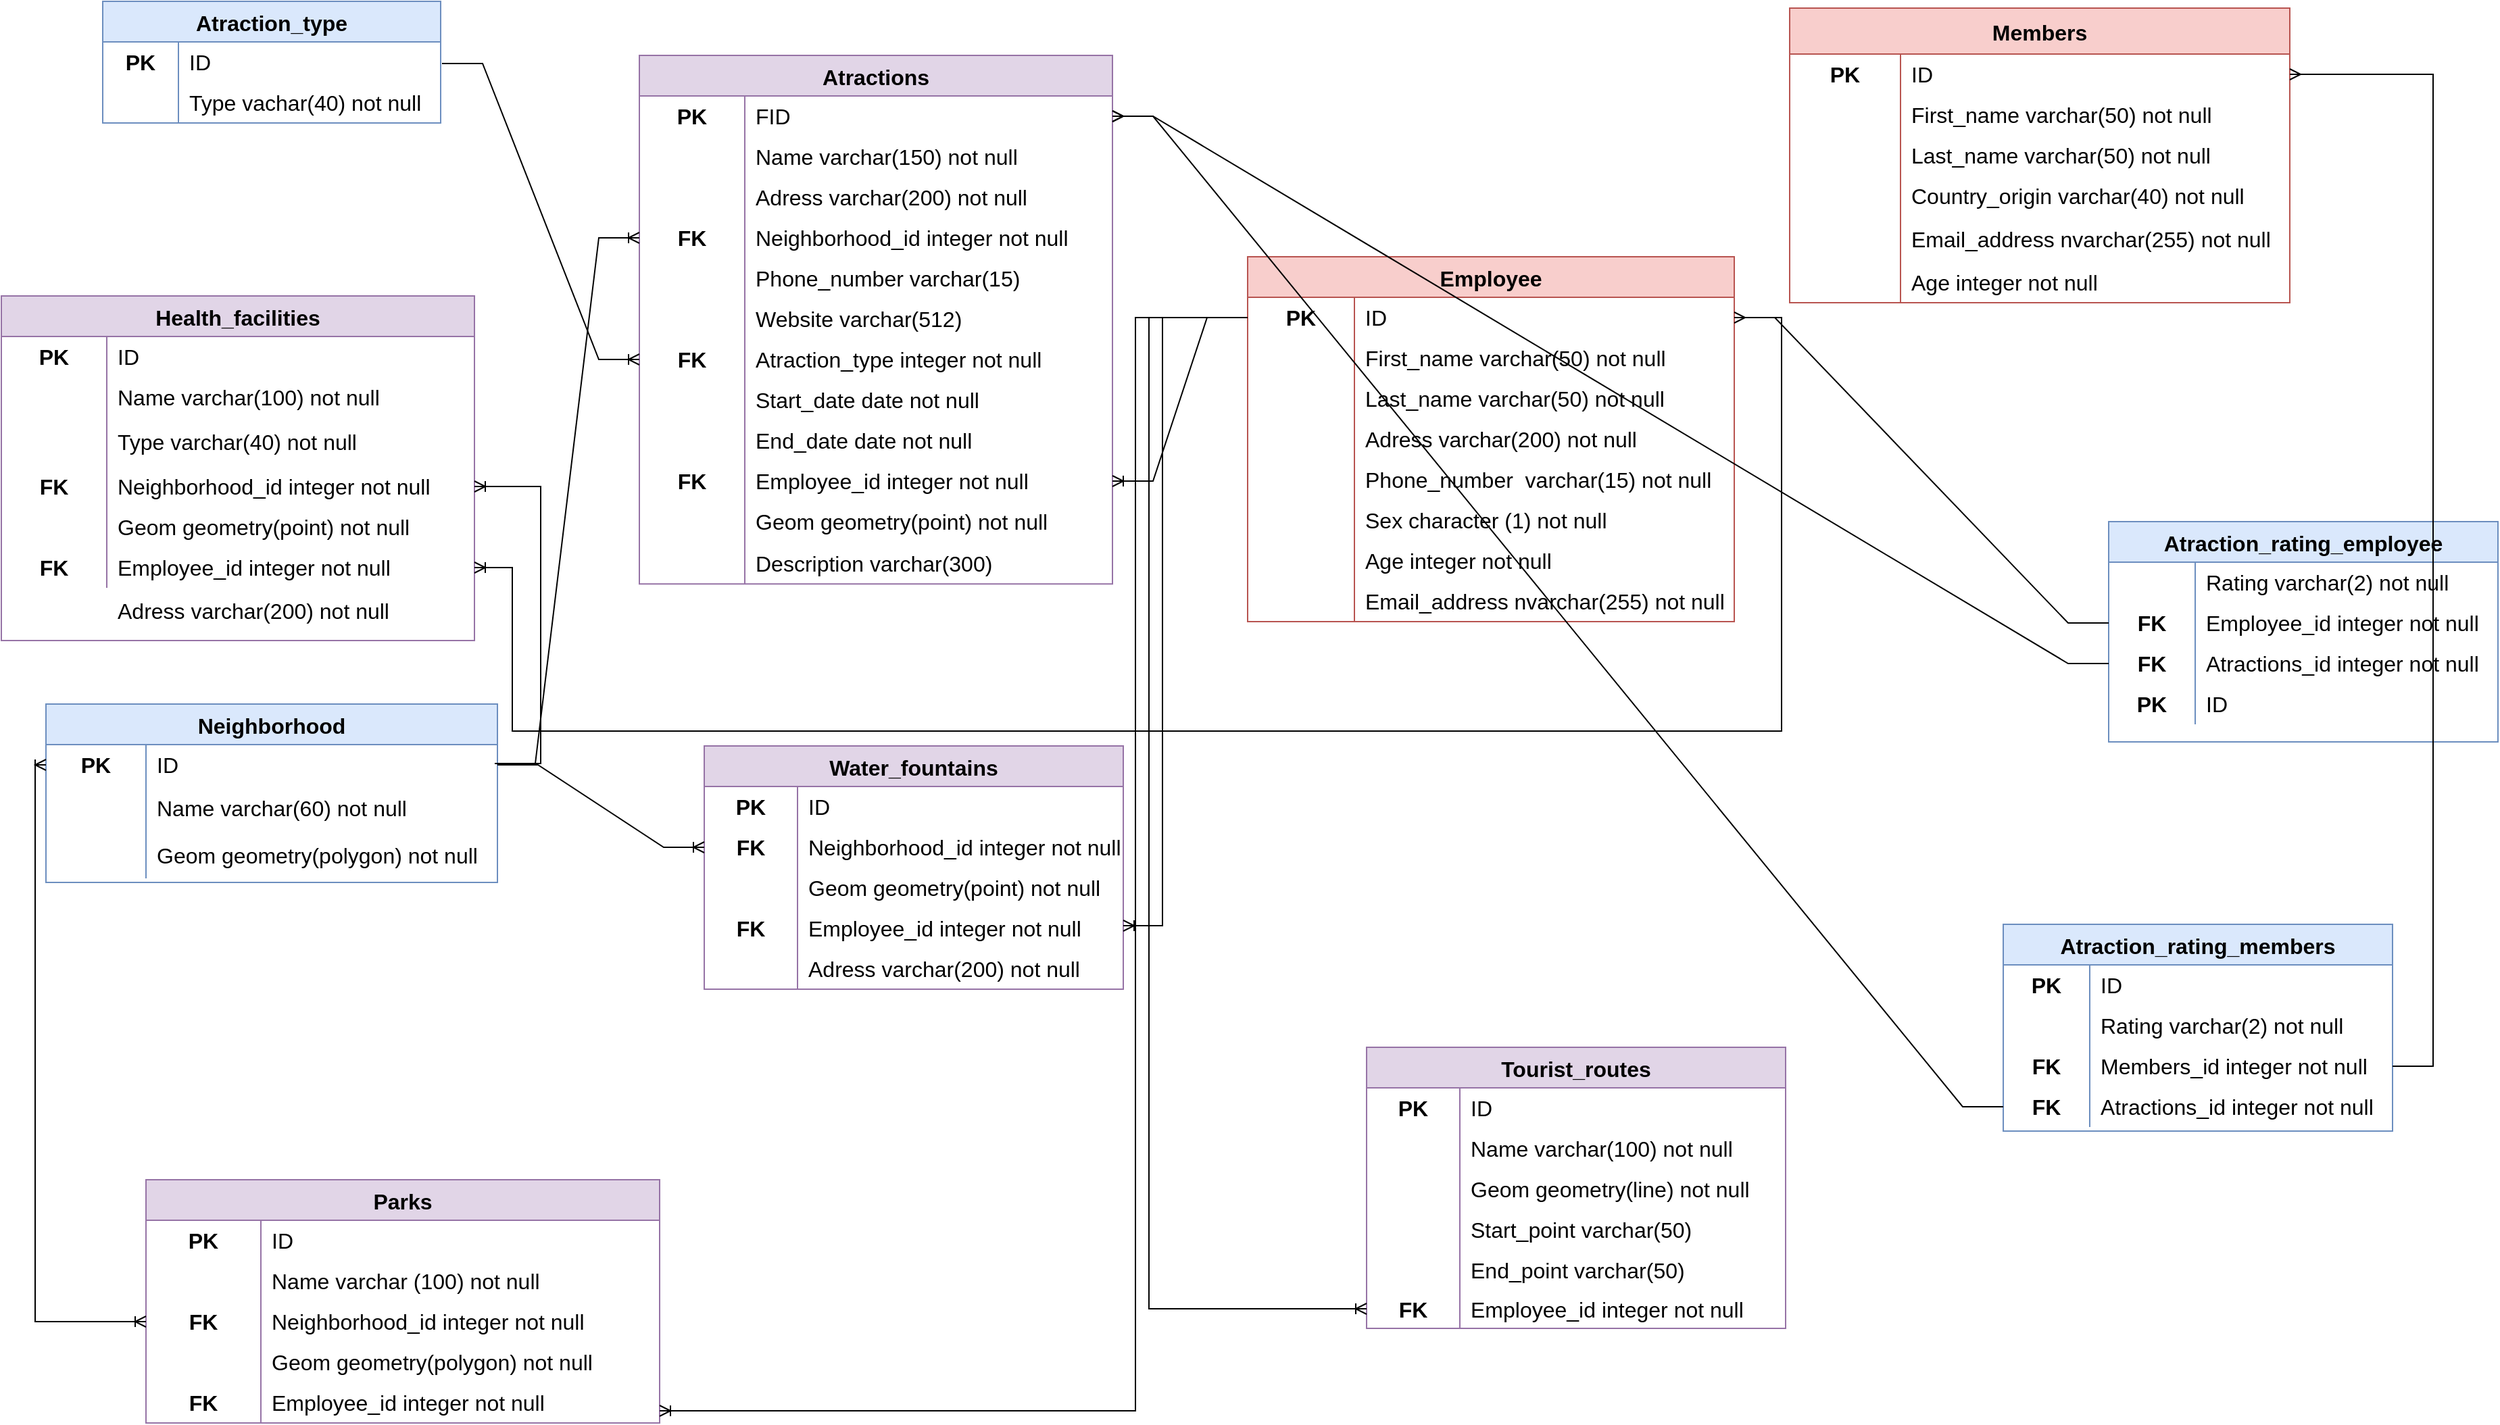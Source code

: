 <mxfile version="21.5.0" type="github">
  <diagram id="C5RBs43oDa-KdzZeNtuy" name="Page-1">
    <mxGraphModel dx="2100" dy="1146" grid="0" gridSize="10" guides="1" tooltips="1" connect="1" arrows="1" fold="1" page="1" pageScale="1" pageWidth="1654" pageHeight="1169" math="0" shadow="0">
      <root>
        <mxCell id="WIyWlLk6GJQsqaUBKTNV-0" />
        <mxCell id="WIyWlLk6GJQsqaUBKTNV-1" parent="WIyWlLk6GJQsqaUBKTNV-0" />
        <mxCell id="jlqVL0GaNmHU8PocGjJK-5" value="Atractions" style="shape=table;startSize=30;container=1;collapsible=0;childLayout=tableLayout;fixedRows=1;rowLines=0;fontStyle=1;strokeColor=#9673a6;fontSize=16;fillColor=#e1d5e7;" parent="WIyWlLk6GJQsqaUBKTNV-1" vertex="1">
          <mxGeometry x="477" y="100" width="350" height="391.1" as="geometry" />
        </mxCell>
        <mxCell id="jlqVL0GaNmHU8PocGjJK-6" value="" style="shape=tableRow;horizontal=0;startSize=0;swimlaneHead=0;swimlaneBody=0;top=0;left=0;bottom=0;right=0;collapsible=0;dropTarget=0;fillColor=none;points=[[0,0.5],[1,0.5]];portConstraint=eastwest;strokeColor=inherit;fontSize=16;" parent="jlqVL0GaNmHU8PocGjJK-5" vertex="1">
          <mxGeometry y="30" width="350" height="30" as="geometry" />
        </mxCell>
        <mxCell id="jlqVL0GaNmHU8PocGjJK-7" value="&lt;b&gt;PK&lt;/b&gt;" style="shape=partialRectangle;html=1;whiteSpace=wrap;connectable=0;fillColor=none;top=0;left=0;bottom=0;right=0;overflow=hidden;pointerEvents=1;strokeColor=inherit;fontSize=16;" parent="jlqVL0GaNmHU8PocGjJK-6" vertex="1">
          <mxGeometry width="78" height="30" as="geometry">
            <mxRectangle width="78" height="30" as="alternateBounds" />
          </mxGeometry>
        </mxCell>
        <mxCell id="jlqVL0GaNmHU8PocGjJK-8" value="FID" style="shape=partialRectangle;html=1;whiteSpace=wrap;connectable=0;fillColor=none;top=0;left=0;bottom=0;right=0;align=left;spacingLeft=6;overflow=hidden;strokeColor=inherit;fontSize=16;" parent="jlqVL0GaNmHU8PocGjJK-6" vertex="1">
          <mxGeometry x="78" width="272" height="30" as="geometry">
            <mxRectangle width="272" height="30" as="alternateBounds" />
          </mxGeometry>
        </mxCell>
        <mxCell id="jlqVL0GaNmHU8PocGjJK-9" value="" style="shape=tableRow;horizontal=0;startSize=0;swimlaneHead=0;swimlaneBody=0;top=0;left=0;bottom=0;right=0;collapsible=0;dropTarget=0;fillColor=none;points=[[0,0.5],[1,0.5]];portConstraint=eastwest;strokeColor=inherit;fontSize=16;" parent="jlqVL0GaNmHU8PocGjJK-5" vertex="1">
          <mxGeometry y="60" width="350" height="30" as="geometry" />
        </mxCell>
        <mxCell id="jlqVL0GaNmHU8PocGjJK-10" value="" style="shape=partialRectangle;html=1;whiteSpace=wrap;connectable=0;fillColor=none;top=0;left=0;bottom=0;right=0;overflow=hidden;strokeColor=inherit;fontSize=16;" parent="jlqVL0GaNmHU8PocGjJK-9" vertex="1">
          <mxGeometry width="78" height="30" as="geometry">
            <mxRectangle width="78" height="30" as="alternateBounds" />
          </mxGeometry>
        </mxCell>
        <mxCell id="jlqVL0GaNmHU8PocGjJK-11" value="Name varchar(150) not null" style="shape=partialRectangle;html=1;whiteSpace=wrap;connectable=0;fillColor=none;top=0;left=0;bottom=0;right=0;align=left;spacingLeft=6;overflow=hidden;strokeColor=inherit;fontSize=16;" parent="jlqVL0GaNmHU8PocGjJK-9" vertex="1">
          <mxGeometry x="78" width="272" height="30" as="geometry">
            <mxRectangle width="272" height="30" as="alternateBounds" />
          </mxGeometry>
        </mxCell>
        <mxCell id="jlqVL0GaNmHU8PocGjJK-18" value="" style="shape=tableRow;horizontal=0;startSize=0;swimlaneHead=0;swimlaneBody=0;top=0;left=0;bottom=0;right=0;collapsible=0;dropTarget=0;fillColor=none;points=[[0,0.5],[1,0.5]];portConstraint=eastwest;strokeColor=inherit;fontSize=16;" parent="jlqVL0GaNmHU8PocGjJK-5" vertex="1">
          <mxGeometry y="90" width="350" height="30" as="geometry" />
        </mxCell>
        <mxCell id="jlqVL0GaNmHU8PocGjJK-19" value="" style="shape=partialRectangle;html=1;whiteSpace=wrap;connectable=0;fillColor=none;top=0;left=0;bottom=0;right=0;overflow=hidden;strokeColor=inherit;fontSize=16;" parent="jlqVL0GaNmHU8PocGjJK-18" vertex="1">
          <mxGeometry width="78" height="30" as="geometry">
            <mxRectangle width="78" height="30" as="alternateBounds" />
          </mxGeometry>
        </mxCell>
        <mxCell id="jlqVL0GaNmHU8PocGjJK-20" value="Adress varchar(200) not null" style="shape=partialRectangle;html=1;whiteSpace=wrap;connectable=0;fillColor=none;top=0;left=0;bottom=0;right=0;align=left;spacingLeft=6;overflow=hidden;strokeColor=inherit;fontSize=16;" parent="jlqVL0GaNmHU8PocGjJK-18" vertex="1">
          <mxGeometry x="78" width="272" height="30" as="geometry">
            <mxRectangle width="272" height="30" as="alternateBounds" />
          </mxGeometry>
        </mxCell>
        <mxCell id="jlqVL0GaNmHU8PocGjJK-21" value="" style="shape=tableRow;horizontal=0;startSize=0;swimlaneHead=0;swimlaneBody=0;top=0;left=0;bottom=0;right=0;collapsible=0;dropTarget=0;fillColor=none;points=[[0,0.5],[1,0.5]];portConstraint=eastwest;strokeColor=inherit;fontSize=16;" parent="jlqVL0GaNmHU8PocGjJK-5" vertex="1">
          <mxGeometry y="120" width="350" height="30" as="geometry" />
        </mxCell>
        <mxCell id="jlqVL0GaNmHU8PocGjJK-22" value="&lt;b&gt;FK&lt;/b&gt;" style="shape=partialRectangle;html=1;whiteSpace=wrap;connectable=0;fillColor=none;top=0;left=0;bottom=0;right=0;overflow=hidden;pointerEvents=1;strokeColor=inherit;fontSize=16;" parent="jlqVL0GaNmHU8PocGjJK-21" vertex="1">
          <mxGeometry width="78" height="30" as="geometry">
            <mxRectangle width="78" height="30" as="alternateBounds" />
          </mxGeometry>
        </mxCell>
        <mxCell id="jlqVL0GaNmHU8PocGjJK-23" value="Neighborhood_id integer not null" style="shape=partialRectangle;html=1;whiteSpace=wrap;connectable=0;fillColor=none;top=0;left=0;bottom=0;right=0;align=left;spacingLeft=6;overflow=hidden;strokeColor=inherit;fontSize=16;" parent="jlqVL0GaNmHU8PocGjJK-21" vertex="1">
          <mxGeometry x="78" width="272" height="30" as="geometry">
            <mxRectangle width="272" height="30" as="alternateBounds" />
          </mxGeometry>
        </mxCell>
        <mxCell id="jlqVL0GaNmHU8PocGjJK-30" value="" style="shape=tableRow;horizontal=0;startSize=0;swimlaneHead=0;swimlaneBody=0;top=0;left=0;bottom=0;right=0;collapsible=0;dropTarget=0;fillColor=none;points=[[0,0.5],[1,0.5]];portConstraint=eastwest;strokeColor=inherit;fontSize=16;" parent="jlqVL0GaNmHU8PocGjJK-5" vertex="1">
          <mxGeometry y="150" width="350" height="30" as="geometry" />
        </mxCell>
        <mxCell id="jlqVL0GaNmHU8PocGjJK-31" value="" style="shape=partialRectangle;html=1;whiteSpace=wrap;connectable=0;fillColor=none;top=0;left=0;bottom=0;right=0;overflow=hidden;pointerEvents=1;strokeColor=inherit;fontSize=16;" parent="jlqVL0GaNmHU8PocGjJK-30" vertex="1">
          <mxGeometry width="78" height="30" as="geometry">
            <mxRectangle width="78" height="30" as="alternateBounds" />
          </mxGeometry>
        </mxCell>
        <mxCell id="jlqVL0GaNmHU8PocGjJK-32" value="Phone_number varchar(15)" style="shape=partialRectangle;html=1;whiteSpace=wrap;connectable=0;fillColor=none;top=0;left=0;bottom=0;right=0;align=left;spacingLeft=6;overflow=hidden;strokeColor=inherit;fontSize=16;" parent="jlqVL0GaNmHU8PocGjJK-30" vertex="1">
          <mxGeometry x="78" width="272" height="30" as="geometry">
            <mxRectangle width="272" height="30" as="alternateBounds" />
          </mxGeometry>
        </mxCell>
        <mxCell id="jlqVL0GaNmHU8PocGjJK-33" value="" style="shape=tableRow;horizontal=0;startSize=0;swimlaneHead=0;swimlaneBody=0;top=0;left=0;bottom=0;right=0;collapsible=0;dropTarget=0;fillColor=none;points=[[0,0.5],[1,0.5]];portConstraint=eastwest;strokeColor=inherit;fontSize=16;" parent="jlqVL0GaNmHU8PocGjJK-5" vertex="1">
          <mxGeometry y="180" width="350" height="30" as="geometry" />
        </mxCell>
        <mxCell id="jlqVL0GaNmHU8PocGjJK-34" value="" style="shape=partialRectangle;html=1;whiteSpace=wrap;connectable=0;fillColor=none;top=0;left=0;bottom=0;right=0;overflow=hidden;strokeColor=inherit;fontSize=16;" parent="jlqVL0GaNmHU8PocGjJK-33" vertex="1">
          <mxGeometry width="78" height="30" as="geometry">
            <mxRectangle width="78" height="30" as="alternateBounds" />
          </mxGeometry>
        </mxCell>
        <mxCell id="jlqVL0GaNmHU8PocGjJK-35" value="Website varchar(512)" style="shape=partialRectangle;html=1;whiteSpace=wrap;connectable=0;fillColor=none;top=0;left=0;bottom=0;right=0;align=left;spacingLeft=6;overflow=hidden;strokeColor=inherit;fontSize=16;" parent="jlqVL0GaNmHU8PocGjJK-33" vertex="1">
          <mxGeometry x="78" width="272" height="30" as="geometry">
            <mxRectangle width="272" height="30" as="alternateBounds" />
          </mxGeometry>
        </mxCell>
        <mxCell id="jlqVL0GaNmHU8PocGjJK-36" value="" style="shape=tableRow;horizontal=0;startSize=0;swimlaneHead=0;swimlaneBody=0;top=0;left=0;bottom=0;right=0;collapsible=0;dropTarget=0;fillColor=none;points=[[0,0.5],[1,0.5]];portConstraint=eastwest;strokeColor=inherit;fontSize=16;" parent="jlqVL0GaNmHU8PocGjJK-5" vertex="1">
          <mxGeometry y="210" width="350" height="30" as="geometry" />
        </mxCell>
        <mxCell id="jlqVL0GaNmHU8PocGjJK-37" value="&lt;b&gt;FK&lt;/b&gt;" style="shape=partialRectangle;html=1;whiteSpace=wrap;connectable=0;fillColor=none;top=0;left=0;bottom=0;right=0;overflow=hidden;strokeColor=inherit;fontSize=16;" parent="jlqVL0GaNmHU8PocGjJK-36" vertex="1">
          <mxGeometry width="78" height="30" as="geometry">
            <mxRectangle width="78" height="30" as="alternateBounds" />
          </mxGeometry>
        </mxCell>
        <mxCell id="jlqVL0GaNmHU8PocGjJK-38" value="Atraction_type integer not null" style="shape=partialRectangle;html=1;whiteSpace=wrap;connectable=0;fillColor=none;top=0;left=0;bottom=0;right=0;align=left;spacingLeft=6;overflow=hidden;strokeColor=inherit;fontSize=16;" parent="jlqVL0GaNmHU8PocGjJK-36" vertex="1">
          <mxGeometry x="78" width="272" height="30" as="geometry">
            <mxRectangle width="272" height="30" as="alternateBounds" />
          </mxGeometry>
        </mxCell>
        <mxCell id="jlqVL0GaNmHU8PocGjJK-39" value="" style="shape=tableRow;horizontal=0;startSize=0;swimlaneHead=0;swimlaneBody=0;top=0;left=0;bottom=0;right=0;collapsible=0;dropTarget=0;fillColor=none;points=[[0,0.5],[1,0.5]];portConstraint=eastwest;strokeColor=inherit;fontSize=16;" parent="jlqVL0GaNmHU8PocGjJK-5" vertex="1">
          <mxGeometry y="240" width="350" height="30" as="geometry" />
        </mxCell>
        <mxCell id="jlqVL0GaNmHU8PocGjJK-40" value="" style="shape=partialRectangle;html=1;whiteSpace=wrap;connectable=0;fillColor=none;top=0;left=0;bottom=0;right=0;overflow=hidden;pointerEvents=1;strokeColor=inherit;fontSize=16;" parent="jlqVL0GaNmHU8PocGjJK-39" vertex="1">
          <mxGeometry width="78" height="30" as="geometry">
            <mxRectangle width="78" height="30" as="alternateBounds" />
          </mxGeometry>
        </mxCell>
        <mxCell id="jlqVL0GaNmHU8PocGjJK-41" value="Start_date date not null" style="shape=partialRectangle;html=1;whiteSpace=wrap;connectable=0;fillColor=none;top=0;left=0;bottom=0;right=0;align=left;spacingLeft=6;overflow=hidden;strokeColor=inherit;fontSize=16;" parent="jlqVL0GaNmHU8PocGjJK-39" vertex="1">
          <mxGeometry x="78" width="272" height="30" as="geometry">
            <mxRectangle width="272" height="30" as="alternateBounds" />
          </mxGeometry>
        </mxCell>
        <mxCell id="jlqVL0GaNmHU8PocGjJK-27" value="" style="shape=tableRow;horizontal=0;startSize=0;swimlaneHead=0;swimlaneBody=0;top=0;left=0;bottom=0;right=0;collapsible=0;dropTarget=0;fillColor=none;points=[[0,0.5],[1,0.5]];portConstraint=eastwest;strokeColor=inherit;fontSize=16;" parent="jlqVL0GaNmHU8PocGjJK-5" vertex="1">
          <mxGeometry y="270" width="350" height="30" as="geometry" />
        </mxCell>
        <mxCell id="jlqVL0GaNmHU8PocGjJK-28" value="" style="shape=partialRectangle;html=1;whiteSpace=wrap;connectable=0;fillColor=none;top=0;left=0;bottom=0;right=0;overflow=hidden;strokeColor=inherit;fontSize=16;" parent="jlqVL0GaNmHU8PocGjJK-27" vertex="1">
          <mxGeometry width="78" height="30" as="geometry">
            <mxRectangle width="78" height="30" as="alternateBounds" />
          </mxGeometry>
        </mxCell>
        <mxCell id="jlqVL0GaNmHU8PocGjJK-29" value="End_date date not null" style="shape=partialRectangle;html=1;whiteSpace=wrap;connectable=0;fillColor=none;top=0;left=0;bottom=0;right=0;align=left;spacingLeft=6;overflow=hidden;strokeColor=inherit;fontSize=16;" parent="jlqVL0GaNmHU8PocGjJK-27" vertex="1">
          <mxGeometry x="78" width="272" height="30" as="geometry">
            <mxRectangle width="272" height="30" as="alternateBounds" />
          </mxGeometry>
        </mxCell>
        <mxCell id="jlqVL0GaNmHU8PocGjJK-24" value="" style="shape=tableRow;horizontal=0;startSize=0;swimlaneHead=0;swimlaneBody=0;top=0;left=0;bottom=0;right=0;collapsible=0;dropTarget=0;fillColor=none;points=[[0,0.5],[1,0.5]];portConstraint=eastwest;strokeColor=inherit;fontSize=16;" parent="jlqVL0GaNmHU8PocGjJK-5" vertex="1">
          <mxGeometry y="300" width="350" height="30" as="geometry" />
        </mxCell>
        <mxCell id="jlqVL0GaNmHU8PocGjJK-25" value="&lt;b&gt;FK&lt;/b&gt;" style="shape=partialRectangle;html=1;whiteSpace=wrap;connectable=0;fillColor=none;top=0;left=0;bottom=0;right=0;overflow=hidden;strokeColor=inherit;fontSize=16;" parent="jlqVL0GaNmHU8PocGjJK-24" vertex="1">
          <mxGeometry width="78" height="30" as="geometry">
            <mxRectangle width="78" height="30" as="alternateBounds" />
          </mxGeometry>
        </mxCell>
        <mxCell id="jlqVL0GaNmHU8PocGjJK-26" value="Employee_id integer not null" style="shape=partialRectangle;html=1;whiteSpace=wrap;connectable=0;fillColor=none;top=0;left=0;bottom=0;right=0;align=left;spacingLeft=6;overflow=hidden;strokeColor=inherit;fontSize=16;" parent="jlqVL0GaNmHU8PocGjJK-24" vertex="1">
          <mxGeometry x="78" width="272" height="30" as="geometry">
            <mxRectangle width="272" height="30" as="alternateBounds" />
          </mxGeometry>
        </mxCell>
        <mxCell id="jlqVL0GaNmHU8PocGjJK-15" value="" style="shape=tableRow;horizontal=0;startSize=0;swimlaneHead=0;swimlaneBody=0;top=0;left=0;bottom=0;right=0;collapsible=0;dropTarget=0;fillColor=none;points=[[0,0.5],[1,0.5]];portConstraint=eastwest;strokeColor=inherit;fontSize=16;" parent="jlqVL0GaNmHU8PocGjJK-5" vertex="1">
          <mxGeometry y="330" width="350" height="30" as="geometry" />
        </mxCell>
        <mxCell id="jlqVL0GaNmHU8PocGjJK-16" value="" style="shape=partialRectangle;html=1;whiteSpace=wrap;connectable=0;fillColor=none;top=0;left=0;bottom=0;right=0;overflow=hidden;strokeColor=inherit;fontSize=16;" parent="jlqVL0GaNmHU8PocGjJK-15" vertex="1">
          <mxGeometry width="78" height="30" as="geometry">
            <mxRectangle width="78" height="30" as="alternateBounds" />
          </mxGeometry>
        </mxCell>
        <mxCell id="jlqVL0GaNmHU8PocGjJK-17" value="Geom geometry(point) not null" style="shape=partialRectangle;html=1;whiteSpace=wrap;connectable=0;fillColor=none;top=0;left=0;bottom=0;right=0;align=left;spacingLeft=6;overflow=hidden;strokeColor=inherit;fontSize=16;" parent="jlqVL0GaNmHU8PocGjJK-15" vertex="1">
          <mxGeometry x="78" width="272" height="30" as="geometry">
            <mxRectangle width="272" height="30" as="alternateBounds" />
          </mxGeometry>
        </mxCell>
        <mxCell id="jlqVL0GaNmHU8PocGjJK-12" value="" style="shape=tableRow;horizontal=0;startSize=0;swimlaneHead=0;swimlaneBody=0;top=0;left=0;bottom=0;right=0;collapsible=0;dropTarget=0;fillColor=none;points=[[0,0.5],[1,0.5]];portConstraint=eastwest;strokeColor=inherit;fontSize=16;" parent="jlqVL0GaNmHU8PocGjJK-5" vertex="1">
          <mxGeometry y="360" width="350" height="31" as="geometry" />
        </mxCell>
        <mxCell id="jlqVL0GaNmHU8PocGjJK-13" value="" style="shape=partialRectangle;html=1;whiteSpace=wrap;connectable=0;fillColor=none;top=0;left=0;bottom=0;right=0;overflow=hidden;strokeColor=inherit;fontSize=16;" parent="jlqVL0GaNmHU8PocGjJK-12" vertex="1">
          <mxGeometry width="78" height="31" as="geometry">
            <mxRectangle width="78" height="31" as="alternateBounds" />
          </mxGeometry>
        </mxCell>
        <mxCell id="jlqVL0GaNmHU8PocGjJK-14" value="Description varchar(300)" style="shape=partialRectangle;html=1;whiteSpace=wrap;connectable=0;fillColor=none;top=0;left=0;bottom=0;right=0;align=left;spacingLeft=6;overflow=hidden;strokeColor=inherit;fontSize=16;" parent="jlqVL0GaNmHU8PocGjJK-12" vertex="1">
          <mxGeometry x="78" width="272" height="31" as="geometry">
            <mxRectangle width="272" height="31" as="alternateBounds" />
          </mxGeometry>
        </mxCell>
        <mxCell id="jlqVL0GaNmHU8PocGjJK-43" value="Employee" style="shape=table;startSize=30;container=1;collapsible=0;childLayout=tableLayout;fixedRows=1;rowLines=0;fontStyle=1;strokeColor=#b85450;fontSize=16;fillColor=#f8cecc;" parent="WIyWlLk6GJQsqaUBKTNV-1" vertex="1">
          <mxGeometry x="927" y="249" width="360" height="270" as="geometry" />
        </mxCell>
        <mxCell id="jlqVL0GaNmHU8PocGjJK-44" value="" style="shape=tableRow;horizontal=0;startSize=0;swimlaneHead=0;swimlaneBody=0;top=0;left=0;bottom=0;right=0;collapsible=0;dropTarget=0;fillColor=none;points=[[0,0.5],[1,0.5]];portConstraint=eastwest;strokeColor=inherit;fontSize=16;" parent="jlqVL0GaNmHU8PocGjJK-43" vertex="1">
          <mxGeometry y="30" width="360" height="30" as="geometry" />
        </mxCell>
        <mxCell id="jlqVL0GaNmHU8PocGjJK-45" value="&lt;b&gt;PK&lt;/b&gt;" style="shape=partialRectangle;html=1;whiteSpace=wrap;connectable=0;fillColor=none;top=0;left=0;bottom=0;right=0;overflow=hidden;pointerEvents=1;strokeColor=inherit;fontSize=16;" parent="jlqVL0GaNmHU8PocGjJK-44" vertex="1">
          <mxGeometry width="79" height="30" as="geometry">
            <mxRectangle width="79" height="30" as="alternateBounds" />
          </mxGeometry>
        </mxCell>
        <mxCell id="jlqVL0GaNmHU8PocGjJK-46" value="ID" style="shape=partialRectangle;html=1;whiteSpace=wrap;connectable=0;fillColor=none;top=0;left=0;bottom=0;right=0;align=left;spacingLeft=6;overflow=hidden;strokeColor=inherit;fontSize=16;" parent="jlqVL0GaNmHU8PocGjJK-44" vertex="1">
          <mxGeometry x="79" width="281" height="30" as="geometry">
            <mxRectangle width="281" height="30" as="alternateBounds" />
          </mxGeometry>
        </mxCell>
        <mxCell id="jlqVL0GaNmHU8PocGjJK-47" value="" style="shape=tableRow;horizontal=0;startSize=0;swimlaneHead=0;swimlaneBody=0;top=0;left=0;bottom=0;right=0;collapsible=0;dropTarget=0;fillColor=none;points=[[0,0.5],[1,0.5]];portConstraint=eastwest;strokeColor=inherit;fontSize=16;" parent="jlqVL0GaNmHU8PocGjJK-43" vertex="1">
          <mxGeometry y="60" width="360" height="30" as="geometry" />
        </mxCell>
        <mxCell id="jlqVL0GaNmHU8PocGjJK-48" value="" style="shape=partialRectangle;html=1;whiteSpace=wrap;connectable=0;fillColor=none;top=0;left=0;bottom=0;right=0;overflow=hidden;strokeColor=inherit;fontSize=16;" parent="jlqVL0GaNmHU8PocGjJK-47" vertex="1">
          <mxGeometry width="79" height="30" as="geometry">
            <mxRectangle width="79" height="30" as="alternateBounds" />
          </mxGeometry>
        </mxCell>
        <mxCell id="jlqVL0GaNmHU8PocGjJK-49" value="First_name varchar(50) not null" style="shape=partialRectangle;html=1;whiteSpace=wrap;connectable=0;fillColor=none;top=0;left=0;bottom=0;right=0;align=left;spacingLeft=6;overflow=hidden;strokeColor=inherit;fontSize=16;" parent="jlqVL0GaNmHU8PocGjJK-47" vertex="1">
          <mxGeometry x="79" width="281" height="30" as="geometry">
            <mxRectangle width="281" height="30" as="alternateBounds" />
          </mxGeometry>
        </mxCell>
        <mxCell id="jlqVL0GaNmHU8PocGjJK-50" value="" style="shape=tableRow;horizontal=0;startSize=0;swimlaneHead=0;swimlaneBody=0;top=0;left=0;bottom=0;right=0;collapsible=0;dropTarget=0;fillColor=none;points=[[0,0.5],[1,0.5]];portConstraint=eastwest;strokeColor=inherit;fontSize=16;" parent="jlqVL0GaNmHU8PocGjJK-43" vertex="1">
          <mxGeometry y="90" width="360" height="30" as="geometry" />
        </mxCell>
        <mxCell id="jlqVL0GaNmHU8PocGjJK-51" value="" style="shape=partialRectangle;html=1;whiteSpace=wrap;connectable=0;fillColor=none;top=0;left=0;bottom=0;right=0;overflow=hidden;strokeColor=inherit;fontSize=16;" parent="jlqVL0GaNmHU8PocGjJK-50" vertex="1">
          <mxGeometry width="79" height="30" as="geometry">
            <mxRectangle width="79" height="30" as="alternateBounds" />
          </mxGeometry>
        </mxCell>
        <mxCell id="jlqVL0GaNmHU8PocGjJK-52" value="Last_name varchar(50) not null" style="shape=partialRectangle;html=1;whiteSpace=wrap;connectable=0;fillColor=none;top=0;left=0;bottom=0;right=0;align=left;spacingLeft=6;overflow=hidden;strokeColor=inherit;fontSize=16;" parent="jlqVL0GaNmHU8PocGjJK-50" vertex="1">
          <mxGeometry x="79" width="281" height="30" as="geometry">
            <mxRectangle width="281" height="30" as="alternateBounds" />
          </mxGeometry>
        </mxCell>
        <mxCell id="jlqVL0GaNmHU8PocGjJK-60" value="" style="shape=tableRow;horizontal=0;startSize=0;swimlaneHead=0;swimlaneBody=0;top=0;left=0;bottom=0;right=0;collapsible=0;dropTarget=0;fillColor=none;points=[[0,0.5],[1,0.5]];portConstraint=eastwest;strokeColor=inherit;fontSize=16;" parent="jlqVL0GaNmHU8PocGjJK-43" vertex="1">
          <mxGeometry y="120" width="360" height="30" as="geometry" />
        </mxCell>
        <mxCell id="jlqVL0GaNmHU8PocGjJK-61" value="" style="shape=partialRectangle;html=1;whiteSpace=wrap;connectable=0;fillColor=none;top=0;left=0;bottom=0;right=0;overflow=hidden;strokeColor=inherit;fontSize=16;" parent="jlqVL0GaNmHU8PocGjJK-60" vertex="1">
          <mxGeometry width="79" height="30" as="geometry">
            <mxRectangle width="79" height="30" as="alternateBounds" />
          </mxGeometry>
        </mxCell>
        <mxCell id="jlqVL0GaNmHU8PocGjJK-62" value="Adress varchar(200) not null" style="shape=partialRectangle;html=1;whiteSpace=wrap;connectable=0;fillColor=none;top=0;left=0;bottom=0;right=0;align=left;spacingLeft=6;overflow=hidden;strokeColor=inherit;fontSize=16;" parent="jlqVL0GaNmHU8PocGjJK-60" vertex="1">
          <mxGeometry x="79" width="281" height="30" as="geometry">
            <mxRectangle width="281" height="30" as="alternateBounds" />
          </mxGeometry>
        </mxCell>
        <mxCell id="jlqVL0GaNmHU8PocGjJK-63" value="" style="shape=tableRow;horizontal=0;startSize=0;swimlaneHead=0;swimlaneBody=0;top=0;left=0;bottom=0;right=0;collapsible=0;dropTarget=0;fillColor=none;points=[[0,0.5],[1,0.5]];portConstraint=eastwest;strokeColor=inherit;fontSize=16;" parent="jlqVL0GaNmHU8PocGjJK-43" vertex="1">
          <mxGeometry y="150" width="360" height="30" as="geometry" />
        </mxCell>
        <mxCell id="jlqVL0GaNmHU8PocGjJK-64" value="" style="shape=partialRectangle;html=1;whiteSpace=wrap;connectable=0;fillColor=none;top=0;left=0;bottom=0;right=0;overflow=hidden;strokeColor=inherit;fontSize=16;" parent="jlqVL0GaNmHU8PocGjJK-63" vertex="1">
          <mxGeometry width="79" height="30" as="geometry">
            <mxRectangle width="79" height="30" as="alternateBounds" />
          </mxGeometry>
        </mxCell>
        <mxCell id="jlqVL0GaNmHU8PocGjJK-65" value="Phone_number&amp;nbsp; varchar(15) not null" style="shape=partialRectangle;html=1;whiteSpace=wrap;connectable=0;fillColor=none;top=0;left=0;bottom=0;right=0;align=left;spacingLeft=6;overflow=hidden;strokeColor=inherit;fontSize=16;" parent="jlqVL0GaNmHU8PocGjJK-63" vertex="1">
          <mxGeometry x="79" width="281" height="30" as="geometry">
            <mxRectangle width="281" height="30" as="alternateBounds" />
          </mxGeometry>
        </mxCell>
        <mxCell id="jlqVL0GaNmHU8PocGjJK-66" value="" style="shape=tableRow;horizontal=0;startSize=0;swimlaneHead=0;swimlaneBody=0;top=0;left=0;bottom=0;right=0;collapsible=0;dropTarget=0;fillColor=none;points=[[0,0.5],[1,0.5]];portConstraint=eastwest;strokeColor=inherit;fontSize=16;" parent="jlqVL0GaNmHU8PocGjJK-43" vertex="1">
          <mxGeometry y="180" width="360" height="30" as="geometry" />
        </mxCell>
        <mxCell id="jlqVL0GaNmHU8PocGjJK-67" value="" style="shape=partialRectangle;html=1;whiteSpace=wrap;connectable=0;fillColor=none;top=0;left=0;bottom=0;right=0;overflow=hidden;strokeColor=inherit;fontSize=16;" parent="jlqVL0GaNmHU8PocGjJK-66" vertex="1">
          <mxGeometry width="79" height="30" as="geometry">
            <mxRectangle width="79" height="30" as="alternateBounds" />
          </mxGeometry>
        </mxCell>
        <mxCell id="jlqVL0GaNmHU8PocGjJK-68" value="Sex character (1) not null" style="shape=partialRectangle;html=1;whiteSpace=wrap;connectable=0;fillColor=none;top=0;left=0;bottom=0;right=0;align=left;spacingLeft=6;overflow=hidden;strokeColor=inherit;fontSize=16;" parent="jlqVL0GaNmHU8PocGjJK-66" vertex="1">
          <mxGeometry x="79" width="281" height="30" as="geometry">
            <mxRectangle width="281" height="30" as="alternateBounds" />
          </mxGeometry>
        </mxCell>
        <mxCell id="jlqVL0GaNmHU8PocGjJK-69" value="" style="shape=tableRow;horizontal=0;startSize=0;swimlaneHead=0;swimlaneBody=0;top=0;left=0;bottom=0;right=0;collapsible=0;dropTarget=0;fillColor=none;points=[[0,0.5],[1,0.5]];portConstraint=eastwest;strokeColor=inherit;fontSize=16;" parent="jlqVL0GaNmHU8PocGjJK-43" vertex="1">
          <mxGeometry y="210" width="360" height="30" as="geometry" />
        </mxCell>
        <mxCell id="jlqVL0GaNmHU8PocGjJK-70" value="" style="shape=partialRectangle;html=1;whiteSpace=wrap;connectable=0;fillColor=none;top=0;left=0;bottom=0;right=0;overflow=hidden;strokeColor=inherit;fontSize=16;" parent="jlqVL0GaNmHU8PocGjJK-69" vertex="1">
          <mxGeometry width="79" height="30" as="geometry">
            <mxRectangle width="79" height="30" as="alternateBounds" />
          </mxGeometry>
        </mxCell>
        <mxCell id="jlqVL0GaNmHU8PocGjJK-71" value="Age integer not null" style="shape=partialRectangle;html=1;whiteSpace=wrap;connectable=0;fillColor=none;top=0;left=0;bottom=0;right=0;align=left;spacingLeft=6;overflow=hidden;strokeColor=inherit;fontSize=16;" parent="jlqVL0GaNmHU8PocGjJK-69" vertex="1">
          <mxGeometry x="79" width="281" height="30" as="geometry">
            <mxRectangle width="281" height="30" as="alternateBounds" />
          </mxGeometry>
        </mxCell>
        <mxCell id="jlqVL0GaNmHU8PocGjJK-90" value="" style="shape=tableRow;horizontal=0;startSize=0;swimlaneHead=0;swimlaneBody=0;top=0;left=0;bottom=0;right=0;collapsible=0;dropTarget=0;fillColor=none;points=[[0,0.5],[1,0.5]];portConstraint=eastwest;strokeColor=inherit;fontSize=16;" parent="jlqVL0GaNmHU8PocGjJK-43" vertex="1">
          <mxGeometry y="240" width="360" height="30" as="geometry" />
        </mxCell>
        <mxCell id="jlqVL0GaNmHU8PocGjJK-91" value="" style="shape=partialRectangle;html=1;whiteSpace=wrap;connectable=0;fillColor=none;top=0;left=0;bottom=0;right=0;overflow=hidden;strokeColor=inherit;fontSize=16;" parent="jlqVL0GaNmHU8PocGjJK-90" vertex="1">
          <mxGeometry width="79" height="30" as="geometry">
            <mxRectangle width="79" height="30" as="alternateBounds" />
          </mxGeometry>
        </mxCell>
        <mxCell id="jlqVL0GaNmHU8PocGjJK-92" value="Email_address nvarchar(255) not null" style="shape=partialRectangle;html=1;whiteSpace=wrap;connectable=0;fillColor=none;top=0;left=0;bottom=0;right=0;align=left;spacingLeft=6;overflow=hidden;strokeColor=inherit;fontSize=16;" parent="jlqVL0GaNmHU8PocGjJK-90" vertex="1">
          <mxGeometry x="79" width="281" height="30" as="geometry">
            <mxRectangle width="281" height="30" as="alternateBounds" />
          </mxGeometry>
        </mxCell>
        <mxCell id="jlqVL0GaNmHU8PocGjJK-72" value="Members" style="shape=table;startSize=34;container=1;collapsible=0;childLayout=tableLayout;fixedRows=1;rowLines=0;fontStyle=1;strokeColor=#b85450;fontSize=16;fillColor=#f8cecc;" parent="WIyWlLk6GJQsqaUBKTNV-1" vertex="1">
          <mxGeometry x="1328" y="65" width="370" height="218" as="geometry" />
        </mxCell>
        <mxCell id="jlqVL0GaNmHU8PocGjJK-73" value="" style="shape=tableRow;horizontal=0;startSize=0;swimlaneHead=0;swimlaneBody=0;top=0;left=0;bottom=0;right=0;collapsible=0;dropTarget=0;fillColor=none;points=[[0,0.5],[1,0.5]];portConstraint=eastwest;strokeColor=inherit;fontSize=16;" parent="jlqVL0GaNmHU8PocGjJK-72" vertex="1">
          <mxGeometry y="34" width="370" height="30" as="geometry" />
        </mxCell>
        <mxCell id="jlqVL0GaNmHU8PocGjJK-74" value="&lt;b&gt;PK&lt;/b&gt;" style="shape=partialRectangle;html=1;whiteSpace=wrap;connectable=0;fillColor=none;top=0;left=0;bottom=0;right=0;overflow=hidden;pointerEvents=1;strokeColor=inherit;fontSize=16;" parent="jlqVL0GaNmHU8PocGjJK-73" vertex="1">
          <mxGeometry width="82" height="30" as="geometry">
            <mxRectangle width="82" height="30" as="alternateBounds" />
          </mxGeometry>
        </mxCell>
        <mxCell id="jlqVL0GaNmHU8PocGjJK-75" value="ID" style="shape=partialRectangle;html=1;whiteSpace=wrap;connectable=0;fillColor=none;top=0;left=0;bottom=0;right=0;align=left;spacingLeft=6;overflow=hidden;strokeColor=inherit;fontSize=16;" parent="jlqVL0GaNmHU8PocGjJK-73" vertex="1">
          <mxGeometry x="82" width="288" height="30" as="geometry">
            <mxRectangle width="288" height="30" as="alternateBounds" />
          </mxGeometry>
        </mxCell>
        <mxCell id="jlqVL0GaNmHU8PocGjJK-76" value="" style="shape=tableRow;horizontal=0;startSize=0;swimlaneHead=0;swimlaneBody=0;top=0;left=0;bottom=0;right=0;collapsible=0;dropTarget=0;fillColor=none;points=[[0,0.5],[1,0.5]];portConstraint=eastwest;strokeColor=inherit;fontSize=16;" parent="jlqVL0GaNmHU8PocGjJK-72" vertex="1">
          <mxGeometry y="64" width="370" height="30" as="geometry" />
        </mxCell>
        <mxCell id="jlqVL0GaNmHU8PocGjJK-77" value="" style="shape=partialRectangle;html=1;whiteSpace=wrap;connectable=0;fillColor=none;top=0;left=0;bottom=0;right=0;overflow=hidden;strokeColor=inherit;fontSize=16;" parent="jlqVL0GaNmHU8PocGjJK-76" vertex="1">
          <mxGeometry width="82" height="30" as="geometry">
            <mxRectangle width="82" height="30" as="alternateBounds" />
          </mxGeometry>
        </mxCell>
        <mxCell id="jlqVL0GaNmHU8PocGjJK-78" value="First_name varchar(50) not null" style="shape=partialRectangle;html=1;whiteSpace=wrap;connectable=0;fillColor=none;top=0;left=0;bottom=0;right=0;align=left;spacingLeft=6;overflow=hidden;strokeColor=inherit;fontSize=16;" parent="jlqVL0GaNmHU8PocGjJK-76" vertex="1">
          <mxGeometry x="82" width="288" height="30" as="geometry">
            <mxRectangle width="288" height="30" as="alternateBounds" />
          </mxGeometry>
        </mxCell>
        <mxCell id="jlqVL0GaNmHU8PocGjJK-79" value="" style="shape=tableRow;horizontal=0;startSize=0;swimlaneHead=0;swimlaneBody=0;top=0;left=0;bottom=0;right=0;collapsible=0;dropTarget=0;fillColor=none;points=[[0,0.5],[1,0.5]];portConstraint=eastwest;strokeColor=inherit;fontSize=16;" parent="jlqVL0GaNmHU8PocGjJK-72" vertex="1">
          <mxGeometry y="94" width="370" height="30" as="geometry" />
        </mxCell>
        <mxCell id="jlqVL0GaNmHU8PocGjJK-80" value="" style="shape=partialRectangle;html=1;whiteSpace=wrap;connectable=0;fillColor=none;top=0;left=0;bottom=0;right=0;overflow=hidden;strokeColor=inherit;fontSize=16;" parent="jlqVL0GaNmHU8PocGjJK-79" vertex="1">
          <mxGeometry width="82" height="30" as="geometry">
            <mxRectangle width="82" height="30" as="alternateBounds" />
          </mxGeometry>
        </mxCell>
        <mxCell id="jlqVL0GaNmHU8PocGjJK-81" value="Last_name varchar(50) not null" style="shape=partialRectangle;html=1;whiteSpace=wrap;connectable=0;fillColor=none;top=0;left=0;bottom=0;right=0;align=left;spacingLeft=6;overflow=hidden;strokeColor=inherit;fontSize=16;" parent="jlqVL0GaNmHU8PocGjJK-79" vertex="1">
          <mxGeometry x="82" width="288" height="30" as="geometry">
            <mxRectangle width="288" height="30" as="alternateBounds" />
          </mxGeometry>
        </mxCell>
        <mxCell id="jlqVL0GaNmHU8PocGjJK-93" value="" style="shape=tableRow;horizontal=0;startSize=0;swimlaneHead=0;swimlaneBody=0;top=0;left=0;bottom=0;right=0;collapsible=0;dropTarget=0;fillColor=none;points=[[0,0.5],[1,0.5]];portConstraint=eastwest;strokeColor=inherit;fontSize=16;" parent="jlqVL0GaNmHU8PocGjJK-72" vertex="1">
          <mxGeometry y="124" width="370" height="30" as="geometry" />
        </mxCell>
        <mxCell id="jlqVL0GaNmHU8PocGjJK-94" value="" style="shape=partialRectangle;html=1;whiteSpace=wrap;connectable=0;fillColor=none;top=0;left=0;bottom=0;right=0;overflow=hidden;pointerEvents=1;strokeColor=inherit;fontSize=16;" parent="jlqVL0GaNmHU8PocGjJK-93" vertex="1">
          <mxGeometry width="82" height="30" as="geometry">
            <mxRectangle width="82" height="30" as="alternateBounds" />
          </mxGeometry>
        </mxCell>
        <mxCell id="jlqVL0GaNmHU8PocGjJK-95" value="Country_origin varchar(40) not null" style="shape=partialRectangle;html=1;whiteSpace=wrap;connectable=0;fillColor=none;top=0;left=0;bottom=0;right=0;align=left;spacingLeft=6;overflow=hidden;strokeColor=inherit;fontSize=16;" parent="jlqVL0GaNmHU8PocGjJK-93" vertex="1">
          <mxGeometry x="82" width="288" height="30" as="geometry">
            <mxRectangle width="288" height="30" as="alternateBounds" />
          </mxGeometry>
        </mxCell>
        <mxCell id="jlqVL0GaNmHU8PocGjJK-96" value="" style="shape=tableRow;horizontal=0;startSize=0;swimlaneHead=0;swimlaneBody=0;top=0;left=0;bottom=0;right=0;collapsible=0;dropTarget=0;fillColor=none;points=[[0,0.5],[1,0.5]];portConstraint=eastwest;strokeColor=inherit;fontSize=16;" parent="jlqVL0GaNmHU8PocGjJK-72" vertex="1">
          <mxGeometry y="154" width="370" height="34" as="geometry" />
        </mxCell>
        <mxCell id="jlqVL0GaNmHU8PocGjJK-97" value="" style="shape=partialRectangle;html=1;whiteSpace=wrap;connectable=0;fillColor=none;top=0;left=0;bottom=0;right=0;overflow=hidden;pointerEvents=1;strokeColor=inherit;fontSize=16;" parent="jlqVL0GaNmHU8PocGjJK-96" vertex="1">
          <mxGeometry width="82" height="34" as="geometry">
            <mxRectangle width="82" height="34" as="alternateBounds" />
          </mxGeometry>
        </mxCell>
        <mxCell id="jlqVL0GaNmHU8PocGjJK-98" value="Email_address nvarchar(255) not null" style="shape=partialRectangle;html=1;whiteSpace=wrap;connectable=0;fillColor=none;top=0;left=0;bottom=0;right=0;align=left;spacingLeft=6;overflow=hidden;strokeColor=inherit;fontSize=16;" parent="jlqVL0GaNmHU8PocGjJK-96" vertex="1">
          <mxGeometry x="82" width="288" height="34" as="geometry">
            <mxRectangle width="288" height="34" as="alternateBounds" />
          </mxGeometry>
        </mxCell>
        <mxCell id="jlqVL0GaNmHU8PocGjJK-99" value="" style="shape=tableRow;horizontal=0;startSize=0;swimlaneHead=0;swimlaneBody=0;top=0;left=0;bottom=0;right=0;collapsible=0;dropTarget=0;fillColor=none;points=[[0,0.5],[1,0.5]];portConstraint=eastwest;strokeColor=inherit;fontSize=16;" parent="jlqVL0GaNmHU8PocGjJK-72" vertex="1">
          <mxGeometry y="188" width="370" height="30" as="geometry" />
        </mxCell>
        <mxCell id="jlqVL0GaNmHU8PocGjJK-100" value="" style="shape=partialRectangle;html=1;whiteSpace=wrap;connectable=0;fillColor=none;top=0;left=0;bottom=0;right=0;overflow=hidden;pointerEvents=1;strokeColor=inherit;fontSize=16;" parent="jlqVL0GaNmHU8PocGjJK-99" vertex="1">
          <mxGeometry width="82" height="30" as="geometry">
            <mxRectangle width="82" height="30" as="alternateBounds" />
          </mxGeometry>
        </mxCell>
        <mxCell id="jlqVL0GaNmHU8PocGjJK-101" value="Age integer not null" style="shape=partialRectangle;html=1;whiteSpace=wrap;connectable=0;fillColor=none;top=0;left=0;bottom=0;right=0;align=left;spacingLeft=6;overflow=hidden;strokeColor=inherit;fontSize=16;" parent="jlqVL0GaNmHU8PocGjJK-99" vertex="1">
          <mxGeometry x="82" width="288" height="30" as="geometry">
            <mxRectangle width="288" height="30" as="alternateBounds" />
          </mxGeometry>
        </mxCell>
        <mxCell id="jlqVL0GaNmHU8PocGjJK-102" value="Health_facilities" style="shape=table;startSize=30;container=1;collapsible=0;childLayout=tableLayout;fixedRows=1;rowLines=0;fontStyle=1;strokeColor=#9673a6;fontSize=16;fillColor=#e1d5e7;" parent="WIyWlLk6GJQsqaUBKTNV-1" vertex="1">
          <mxGeometry x="5" y="278" width="350" height="255" as="geometry" />
        </mxCell>
        <mxCell id="jlqVL0GaNmHU8PocGjJK-103" value="" style="shape=tableRow;horizontal=0;startSize=0;swimlaneHead=0;swimlaneBody=0;top=0;left=0;bottom=0;right=0;collapsible=0;dropTarget=0;fillColor=none;points=[[0,0.5],[1,0.5]];portConstraint=eastwest;strokeColor=inherit;fontSize=16;" parent="jlqVL0GaNmHU8PocGjJK-102" vertex="1">
          <mxGeometry y="30" width="350" height="30" as="geometry" />
        </mxCell>
        <mxCell id="jlqVL0GaNmHU8PocGjJK-104" value="&lt;b&gt;PK&lt;/b&gt;" style="shape=partialRectangle;html=1;whiteSpace=wrap;connectable=0;fillColor=none;top=0;left=0;bottom=0;right=0;overflow=hidden;pointerEvents=1;strokeColor=inherit;fontSize=16;" parent="jlqVL0GaNmHU8PocGjJK-103" vertex="1">
          <mxGeometry width="78" height="30" as="geometry">
            <mxRectangle width="78" height="30" as="alternateBounds" />
          </mxGeometry>
        </mxCell>
        <mxCell id="jlqVL0GaNmHU8PocGjJK-105" value="ID" style="shape=partialRectangle;html=1;whiteSpace=wrap;connectable=0;fillColor=none;top=0;left=0;bottom=0;right=0;align=left;spacingLeft=6;overflow=hidden;strokeColor=inherit;fontSize=16;" parent="jlqVL0GaNmHU8PocGjJK-103" vertex="1">
          <mxGeometry x="78" width="272" height="30" as="geometry">
            <mxRectangle width="272" height="30" as="alternateBounds" />
          </mxGeometry>
        </mxCell>
        <mxCell id="jlqVL0GaNmHU8PocGjJK-106" value="" style="shape=tableRow;horizontal=0;startSize=0;swimlaneHead=0;swimlaneBody=0;top=0;left=0;bottom=0;right=0;collapsible=0;dropTarget=0;fillColor=none;points=[[0,0.5],[1,0.5]];portConstraint=eastwest;strokeColor=inherit;fontSize=16;" parent="jlqVL0GaNmHU8PocGjJK-102" vertex="1">
          <mxGeometry y="60" width="350" height="30" as="geometry" />
        </mxCell>
        <mxCell id="jlqVL0GaNmHU8PocGjJK-107" value="" style="shape=partialRectangle;html=1;whiteSpace=wrap;connectable=0;fillColor=none;top=0;left=0;bottom=0;right=0;overflow=hidden;strokeColor=inherit;fontSize=16;" parent="jlqVL0GaNmHU8PocGjJK-106" vertex="1">
          <mxGeometry width="78" height="30" as="geometry">
            <mxRectangle width="78" height="30" as="alternateBounds" />
          </mxGeometry>
        </mxCell>
        <mxCell id="jlqVL0GaNmHU8PocGjJK-108" value="Name varchar(100) not null" style="shape=partialRectangle;html=1;whiteSpace=wrap;connectable=0;fillColor=none;top=0;left=0;bottom=0;right=0;align=left;spacingLeft=6;overflow=hidden;strokeColor=inherit;fontSize=16;" parent="jlqVL0GaNmHU8PocGjJK-106" vertex="1">
          <mxGeometry x="78" width="272" height="30" as="geometry">
            <mxRectangle width="272" height="30" as="alternateBounds" />
          </mxGeometry>
        </mxCell>
        <mxCell id="jlqVL0GaNmHU8PocGjJK-109" value="" style="shape=tableRow;horizontal=0;startSize=0;swimlaneHead=0;swimlaneBody=0;top=0;left=0;bottom=0;right=0;collapsible=0;dropTarget=0;fillColor=none;points=[[0,0.5],[1,0.5]];portConstraint=eastwest;strokeColor=inherit;fontSize=16;" parent="jlqVL0GaNmHU8PocGjJK-102" vertex="1">
          <mxGeometry y="90" width="350" height="36" as="geometry" />
        </mxCell>
        <mxCell id="jlqVL0GaNmHU8PocGjJK-110" value="" style="shape=partialRectangle;html=1;whiteSpace=wrap;connectable=0;fillColor=none;top=0;left=0;bottom=0;right=0;overflow=hidden;strokeColor=inherit;fontSize=16;" parent="jlqVL0GaNmHU8PocGjJK-109" vertex="1">
          <mxGeometry width="78" height="36" as="geometry">
            <mxRectangle width="78" height="36" as="alternateBounds" />
          </mxGeometry>
        </mxCell>
        <mxCell id="jlqVL0GaNmHU8PocGjJK-111" value="Type varchar(40) not null" style="shape=partialRectangle;html=1;whiteSpace=wrap;connectable=0;fillColor=none;top=0;left=0;bottom=0;right=0;align=left;spacingLeft=6;overflow=hidden;strokeColor=inherit;fontSize=16;" parent="jlqVL0GaNmHU8PocGjJK-109" vertex="1">
          <mxGeometry x="78" width="272" height="36" as="geometry">
            <mxRectangle width="272" height="36" as="alternateBounds" />
          </mxGeometry>
        </mxCell>
        <mxCell id="jlqVL0GaNmHU8PocGjJK-112" value="" style="shape=tableRow;horizontal=0;startSize=0;swimlaneHead=0;swimlaneBody=0;top=0;left=0;bottom=0;right=0;collapsible=0;dropTarget=0;fillColor=none;points=[[0,0.5],[1,0.5]];portConstraint=eastwest;strokeColor=inherit;fontSize=16;" parent="jlqVL0GaNmHU8PocGjJK-102" vertex="1">
          <mxGeometry y="126" width="350" height="30" as="geometry" />
        </mxCell>
        <mxCell id="jlqVL0GaNmHU8PocGjJK-113" value="&lt;b&gt;FK&lt;/b&gt;" style="shape=partialRectangle;html=1;whiteSpace=wrap;connectable=0;fillColor=none;top=0;left=0;bottom=0;right=0;overflow=hidden;strokeColor=inherit;fontSize=16;" parent="jlqVL0GaNmHU8PocGjJK-112" vertex="1">
          <mxGeometry width="78" height="30" as="geometry">
            <mxRectangle width="78" height="30" as="alternateBounds" />
          </mxGeometry>
        </mxCell>
        <mxCell id="jlqVL0GaNmHU8PocGjJK-114" value="Neighborhood_id integer not null" style="shape=partialRectangle;html=1;whiteSpace=wrap;connectable=0;fillColor=none;top=0;left=0;bottom=0;right=0;align=left;spacingLeft=6;overflow=hidden;strokeColor=inherit;fontSize=16;" parent="jlqVL0GaNmHU8PocGjJK-112" vertex="1">
          <mxGeometry x="78" width="272" height="30" as="geometry">
            <mxRectangle width="272" height="30" as="alternateBounds" />
          </mxGeometry>
        </mxCell>
        <mxCell id="jlqVL0GaNmHU8PocGjJK-115" value="" style="shape=tableRow;horizontal=0;startSize=0;swimlaneHead=0;swimlaneBody=0;top=0;left=0;bottom=0;right=0;collapsible=0;dropTarget=0;fillColor=none;points=[[0,0.5],[1,0.5]];portConstraint=eastwest;strokeColor=inherit;fontSize=16;" parent="jlqVL0GaNmHU8PocGjJK-102" vertex="1">
          <mxGeometry y="156" width="350" height="30" as="geometry" />
        </mxCell>
        <mxCell id="jlqVL0GaNmHU8PocGjJK-116" value="" style="shape=partialRectangle;html=1;whiteSpace=wrap;connectable=0;fillColor=none;top=0;left=0;bottom=0;right=0;overflow=hidden;strokeColor=inherit;fontSize=16;" parent="jlqVL0GaNmHU8PocGjJK-115" vertex="1">
          <mxGeometry width="78" height="30" as="geometry">
            <mxRectangle width="78" height="30" as="alternateBounds" />
          </mxGeometry>
        </mxCell>
        <mxCell id="jlqVL0GaNmHU8PocGjJK-117" value="Geom geometry(point) not null" style="shape=partialRectangle;html=1;whiteSpace=wrap;connectable=0;fillColor=none;top=0;left=0;bottom=0;right=0;align=left;spacingLeft=6;overflow=hidden;strokeColor=inherit;fontSize=16;" parent="jlqVL0GaNmHU8PocGjJK-115" vertex="1">
          <mxGeometry x="78" width="272" height="30" as="geometry">
            <mxRectangle width="272" height="30" as="alternateBounds" />
          </mxGeometry>
        </mxCell>
        <mxCell id="jlqVL0GaNmHU8PocGjJK-122" value="" style="shape=tableRow;horizontal=0;startSize=0;swimlaneHead=0;swimlaneBody=0;top=0;left=0;bottom=0;right=0;collapsible=0;dropTarget=0;fillColor=none;points=[[0,0.5],[1,0.5]];portConstraint=eastwest;strokeColor=inherit;fontSize=16;" parent="jlqVL0GaNmHU8PocGjJK-102" vertex="1">
          <mxGeometry y="186" width="350" height="30" as="geometry" />
        </mxCell>
        <mxCell id="jlqVL0GaNmHU8PocGjJK-123" value="&lt;b&gt;FK&lt;/b&gt;" style="shape=partialRectangle;html=1;whiteSpace=wrap;connectable=0;fillColor=none;top=0;left=0;bottom=0;right=0;overflow=hidden;strokeColor=inherit;fontSize=16;" parent="jlqVL0GaNmHU8PocGjJK-122" vertex="1">
          <mxGeometry width="78" height="30" as="geometry">
            <mxRectangle width="78" height="30" as="alternateBounds" />
          </mxGeometry>
        </mxCell>
        <mxCell id="jlqVL0GaNmHU8PocGjJK-124" value="Employee_id integer not null" style="shape=partialRectangle;html=1;whiteSpace=wrap;connectable=0;fillColor=none;top=0;left=0;bottom=0;right=0;align=left;spacingLeft=6;overflow=hidden;strokeColor=inherit;fontSize=16;" parent="jlqVL0GaNmHU8PocGjJK-122" vertex="1">
          <mxGeometry x="78" width="272" height="30" as="geometry">
            <mxRectangle width="272" height="30" as="alternateBounds" />
          </mxGeometry>
        </mxCell>
        <mxCell id="jlqVL0GaNmHU8PocGjJK-125" value="Atraction_type" style="shape=table;startSize=30;container=1;collapsible=0;childLayout=tableLayout;fixedRows=1;rowLines=0;fontStyle=1;strokeColor=#6c8ebf;fontSize=16;fillColor=#dae8fc;" parent="WIyWlLk6GJQsqaUBKTNV-1" vertex="1">
          <mxGeometry x="80" y="60" width="250" height="90" as="geometry" />
        </mxCell>
        <mxCell id="jlqVL0GaNmHU8PocGjJK-126" value="" style="shape=tableRow;horizontal=0;startSize=0;swimlaneHead=0;swimlaneBody=0;top=0;left=0;bottom=0;right=0;collapsible=0;dropTarget=0;fillColor=none;points=[[0,0.5],[1,0.5]];portConstraint=eastwest;strokeColor=inherit;fontSize=16;" parent="jlqVL0GaNmHU8PocGjJK-125" vertex="1">
          <mxGeometry y="30" width="250" height="30" as="geometry" />
        </mxCell>
        <mxCell id="jlqVL0GaNmHU8PocGjJK-127" value="&lt;b&gt;PK&lt;/b&gt;" style="shape=partialRectangle;html=1;whiteSpace=wrap;connectable=0;fillColor=none;top=0;left=0;bottom=0;right=0;overflow=hidden;pointerEvents=1;strokeColor=inherit;fontSize=16;" parent="jlqVL0GaNmHU8PocGjJK-126" vertex="1">
          <mxGeometry width="56" height="30" as="geometry">
            <mxRectangle width="56" height="30" as="alternateBounds" />
          </mxGeometry>
        </mxCell>
        <mxCell id="jlqVL0GaNmHU8PocGjJK-128" value="ID" style="shape=partialRectangle;html=1;whiteSpace=wrap;connectable=0;fillColor=none;top=0;left=0;bottom=0;right=0;align=left;spacingLeft=6;overflow=hidden;strokeColor=inherit;fontSize=16;" parent="jlqVL0GaNmHU8PocGjJK-126" vertex="1">
          <mxGeometry x="56" width="194" height="30" as="geometry">
            <mxRectangle width="194" height="30" as="alternateBounds" />
          </mxGeometry>
        </mxCell>
        <mxCell id="jlqVL0GaNmHU8PocGjJK-129" value="" style="shape=tableRow;horizontal=0;startSize=0;swimlaneHead=0;swimlaneBody=0;top=0;left=0;bottom=0;right=0;collapsible=0;dropTarget=0;fillColor=none;points=[[0,0.5],[1,0.5]];portConstraint=eastwest;strokeColor=inherit;fontSize=16;" parent="jlqVL0GaNmHU8PocGjJK-125" vertex="1">
          <mxGeometry y="60" width="250" height="30" as="geometry" />
        </mxCell>
        <mxCell id="jlqVL0GaNmHU8PocGjJK-130" value="" style="shape=partialRectangle;html=1;whiteSpace=wrap;connectable=0;fillColor=none;top=0;left=0;bottom=0;right=0;overflow=hidden;strokeColor=inherit;fontSize=16;" parent="jlqVL0GaNmHU8PocGjJK-129" vertex="1">
          <mxGeometry width="56" height="30" as="geometry">
            <mxRectangle width="56" height="30" as="alternateBounds" />
          </mxGeometry>
        </mxCell>
        <mxCell id="jlqVL0GaNmHU8PocGjJK-131" value="Type vachar(40) not null" style="shape=partialRectangle;html=1;whiteSpace=wrap;connectable=0;fillColor=none;top=0;left=0;bottom=0;right=0;align=left;spacingLeft=6;overflow=hidden;strokeColor=inherit;fontSize=16;" parent="jlqVL0GaNmHU8PocGjJK-129" vertex="1">
          <mxGeometry x="56" width="194" height="30" as="geometry">
            <mxRectangle width="194" height="30" as="alternateBounds" />
          </mxGeometry>
        </mxCell>
        <mxCell id="jlqVL0GaNmHU8PocGjJK-135" value="Neighborhood" style="shape=table;startSize=30;container=1;collapsible=0;childLayout=tableLayout;fixedRows=1;rowLines=0;fontStyle=1;strokeColor=#6c8ebf;fontSize=16;fillColor=#dae8fc;" parent="WIyWlLk6GJQsqaUBKTNV-1" vertex="1">
          <mxGeometry x="38" y="580" width="334" height="132" as="geometry" />
        </mxCell>
        <mxCell id="jlqVL0GaNmHU8PocGjJK-136" value="" style="shape=tableRow;horizontal=0;startSize=0;swimlaneHead=0;swimlaneBody=0;top=0;left=0;bottom=0;right=0;collapsible=0;dropTarget=0;fillColor=none;points=[[0,0.5],[1,0.5]];portConstraint=eastwest;strokeColor=inherit;fontSize=16;" parent="jlqVL0GaNmHU8PocGjJK-135" vertex="1">
          <mxGeometry y="30" width="334" height="30" as="geometry" />
        </mxCell>
        <mxCell id="jlqVL0GaNmHU8PocGjJK-137" value="&lt;b&gt;PK&lt;/b&gt;" style="shape=partialRectangle;html=1;whiteSpace=wrap;connectable=0;fillColor=none;top=0;left=0;bottom=0;right=0;overflow=hidden;pointerEvents=1;strokeColor=inherit;fontSize=16;" parent="jlqVL0GaNmHU8PocGjJK-136" vertex="1">
          <mxGeometry width="74" height="30" as="geometry">
            <mxRectangle width="74" height="30" as="alternateBounds" />
          </mxGeometry>
        </mxCell>
        <mxCell id="jlqVL0GaNmHU8PocGjJK-138" value="ID" style="shape=partialRectangle;html=1;whiteSpace=wrap;connectable=0;fillColor=none;top=0;left=0;bottom=0;right=0;align=left;spacingLeft=6;overflow=hidden;strokeColor=inherit;fontSize=16;" parent="jlqVL0GaNmHU8PocGjJK-136" vertex="1">
          <mxGeometry x="74" width="260" height="30" as="geometry">
            <mxRectangle width="260" height="30" as="alternateBounds" />
          </mxGeometry>
        </mxCell>
        <mxCell id="jlqVL0GaNmHU8PocGjJK-139" value="" style="shape=tableRow;horizontal=0;startSize=0;swimlaneHead=0;swimlaneBody=0;top=0;left=0;bottom=0;right=0;collapsible=0;dropTarget=0;fillColor=none;points=[[0,0.5],[1,0.5]];portConstraint=eastwest;strokeColor=inherit;fontSize=16;" parent="jlqVL0GaNmHU8PocGjJK-135" vertex="1">
          <mxGeometry y="60" width="334" height="34" as="geometry" />
        </mxCell>
        <mxCell id="jlqVL0GaNmHU8PocGjJK-140" value="" style="shape=partialRectangle;html=1;whiteSpace=wrap;connectable=0;fillColor=none;top=0;left=0;bottom=0;right=0;overflow=hidden;strokeColor=inherit;fontSize=16;" parent="jlqVL0GaNmHU8PocGjJK-139" vertex="1">
          <mxGeometry width="74" height="34" as="geometry">
            <mxRectangle width="74" height="34" as="alternateBounds" />
          </mxGeometry>
        </mxCell>
        <mxCell id="jlqVL0GaNmHU8PocGjJK-141" value="Name varchar(60) not null" style="shape=partialRectangle;html=1;whiteSpace=wrap;connectable=0;fillColor=none;top=0;left=0;bottom=0;right=0;align=left;spacingLeft=6;overflow=hidden;strokeColor=inherit;fontSize=16;" parent="jlqVL0GaNmHU8PocGjJK-139" vertex="1">
          <mxGeometry x="74" width="260" height="34" as="geometry">
            <mxRectangle width="260" height="34" as="alternateBounds" />
          </mxGeometry>
        </mxCell>
        <mxCell id="fUPPbKSHZQUKBwE9CvIT-0" value="" style="shape=tableRow;horizontal=0;startSize=0;swimlaneHead=0;swimlaneBody=0;top=0;left=0;bottom=0;right=0;collapsible=0;dropTarget=0;fillColor=none;points=[[0,0.5],[1,0.5]];portConstraint=eastwest;strokeColor=inherit;fontSize=16;" parent="jlqVL0GaNmHU8PocGjJK-135" vertex="1">
          <mxGeometry y="94" width="334" height="35" as="geometry" />
        </mxCell>
        <mxCell id="fUPPbKSHZQUKBwE9CvIT-1" value="" style="shape=partialRectangle;html=1;whiteSpace=wrap;connectable=0;fillColor=none;top=0;left=0;bottom=0;right=0;overflow=hidden;strokeColor=inherit;fontSize=16;" parent="fUPPbKSHZQUKBwE9CvIT-0" vertex="1">
          <mxGeometry width="74" height="35" as="geometry">
            <mxRectangle width="74" height="35" as="alternateBounds" />
          </mxGeometry>
        </mxCell>
        <mxCell id="fUPPbKSHZQUKBwE9CvIT-2" value="Geom geometry(polygon) not null" style="shape=partialRectangle;html=1;whiteSpace=wrap;connectable=0;fillColor=none;top=0;left=0;bottom=0;right=0;align=left;spacingLeft=6;overflow=hidden;strokeColor=inherit;fontSize=16;" parent="fUPPbKSHZQUKBwE9CvIT-0" vertex="1">
          <mxGeometry x="74" width="260" height="35" as="geometry">
            <mxRectangle width="260" height="35" as="alternateBounds" />
          </mxGeometry>
        </mxCell>
        <mxCell id="jlqVL0GaNmHU8PocGjJK-148" value="Water_fountains" style="shape=table;startSize=30;container=1;collapsible=0;childLayout=tableLayout;fixedRows=1;rowLines=0;fontStyle=1;strokeColor=#9673a6;fontSize=16;fillColor=#e1d5e7;" parent="WIyWlLk6GJQsqaUBKTNV-1" vertex="1">
          <mxGeometry x="525" y="611" width="310" height="180" as="geometry" />
        </mxCell>
        <mxCell id="jlqVL0GaNmHU8PocGjJK-149" value="" style="shape=tableRow;horizontal=0;startSize=0;swimlaneHead=0;swimlaneBody=0;top=0;left=0;bottom=0;right=0;collapsible=0;dropTarget=0;fillColor=none;points=[[0,0.5],[1,0.5]];portConstraint=eastwest;strokeColor=inherit;fontSize=16;" parent="jlqVL0GaNmHU8PocGjJK-148" vertex="1">
          <mxGeometry y="30" width="310" height="30" as="geometry" />
        </mxCell>
        <mxCell id="jlqVL0GaNmHU8PocGjJK-150" value="&lt;b&gt;PK&lt;/b&gt;" style="shape=partialRectangle;html=1;whiteSpace=wrap;connectable=0;fillColor=none;top=0;left=0;bottom=0;right=0;overflow=hidden;pointerEvents=1;strokeColor=inherit;fontSize=16;" parent="jlqVL0GaNmHU8PocGjJK-149" vertex="1">
          <mxGeometry width="69" height="30" as="geometry">
            <mxRectangle width="69" height="30" as="alternateBounds" />
          </mxGeometry>
        </mxCell>
        <mxCell id="jlqVL0GaNmHU8PocGjJK-151" value="ID" style="shape=partialRectangle;html=1;whiteSpace=wrap;connectable=0;fillColor=none;top=0;left=0;bottom=0;right=0;align=left;spacingLeft=6;overflow=hidden;strokeColor=inherit;fontSize=16;" parent="jlqVL0GaNmHU8PocGjJK-149" vertex="1">
          <mxGeometry x="69" width="241" height="30" as="geometry">
            <mxRectangle width="241" height="30" as="alternateBounds" />
          </mxGeometry>
        </mxCell>
        <mxCell id="jlqVL0GaNmHU8PocGjJK-152" value="" style="shape=tableRow;horizontal=0;startSize=0;swimlaneHead=0;swimlaneBody=0;top=0;left=0;bottom=0;right=0;collapsible=0;dropTarget=0;fillColor=none;points=[[0,0.5],[1,0.5]];portConstraint=eastwest;strokeColor=inherit;fontSize=16;" parent="jlqVL0GaNmHU8PocGjJK-148" vertex="1">
          <mxGeometry y="60" width="310" height="30" as="geometry" />
        </mxCell>
        <mxCell id="jlqVL0GaNmHU8PocGjJK-153" value="&lt;b&gt;FK&lt;/b&gt;" style="shape=partialRectangle;html=1;whiteSpace=wrap;connectable=0;fillColor=none;top=0;left=0;bottom=0;right=0;overflow=hidden;strokeColor=inherit;fontSize=16;" parent="jlqVL0GaNmHU8PocGjJK-152" vertex="1">
          <mxGeometry width="69" height="30" as="geometry">
            <mxRectangle width="69" height="30" as="alternateBounds" />
          </mxGeometry>
        </mxCell>
        <mxCell id="jlqVL0GaNmHU8PocGjJK-154" value="Neighborhood_id integer not null" style="shape=partialRectangle;html=1;whiteSpace=wrap;connectable=0;fillColor=none;top=0;left=0;bottom=0;right=0;align=left;spacingLeft=6;overflow=hidden;strokeColor=inherit;fontSize=16;" parent="jlqVL0GaNmHU8PocGjJK-152" vertex="1">
          <mxGeometry x="69" width="241" height="30" as="geometry">
            <mxRectangle width="241" height="30" as="alternateBounds" />
          </mxGeometry>
        </mxCell>
        <mxCell id="jlqVL0GaNmHU8PocGjJK-155" value="" style="shape=tableRow;horizontal=0;startSize=0;swimlaneHead=0;swimlaneBody=0;top=0;left=0;bottom=0;right=0;collapsible=0;dropTarget=0;fillColor=none;points=[[0,0.5],[1,0.5]];portConstraint=eastwest;strokeColor=inherit;fontSize=16;" parent="jlqVL0GaNmHU8PocGjJK-148" vertex="1">
          <mxGeometry y="90" width="310" height="30" as="geometry" />
        </mxCell>
        <mxCell id="jlqVL0GaNmHU8PocGjJK-156" value="" style="shape=partialRectangle;html=1;whiteSpace=wrap;connectable=0;fillColor=none;top=0;left=0;bottom=0;right=0;overflow=hidden;strokeColor=inherit;fontSize=16;" parent="jlqVL0GaNmHU8PocGjJK-155" vertex="1">
          <mxGeometry width="69" height="30" as="geometry">
            <mxRectangle width="69" height="30" as="alternateBounds" />
          </mxGeometry>
        </mxCell>
        <mxCell id="jlqVL0GaNmHU8PocGjJK-157" value="Geom geometry(point) not null" style="shape=partialRectangle;html=1;whiteSpace=wrap;connectable=0;fillColor=none;top=0;left=0;bottom=0;right=0;align=left;spacingLeft=6;overflow=hidden;strokeColor=inherit;fontSize=16;" parent="jlqVL0GaNmHU8PocGjJK-155" vertex="1">
          <mxGeometry x="69" width="241" height="30" as="geometry">
            <mxRectangle width="241" height="30" as="alternateBounds" />
          </mxGeometry>
        </mxCell>
        <mxCell id="jlqVL0GaNmHU8PocGjJK-161" value="" style="shape=tableRow;horizontal=0;startSize=0;swimlaneHead=0;swimlaneBody=0;top=0;left=0;bottom=0;right=0;collapsible=0;dropTarget=0;fillColor=none;points=[[0,0.5],[1,0.5]];portConstraint=eastwest;strokeColor=inherit;fontSize=16;" parent="jlqVL0GaNmHU8PocGjJK-148" vertex="1">
          <mxGeometry y="120" width="310" height="30" as="geometry" />
        </mxCell>
        <mxCell id="jlqVL0GaNmHU8PocGjJK-162" value="&lt;b&gt;FK&lt;/b&gt;" style="shape=partialRectangle;html=1;whiteSpace=wrap;connectable=0;fillColor=none;top=0;left=0;bottom=0;right=0;overflow=hidden;strokeColor=inherit;fontSize=16;" parent="jlqVL0GaNmHU8PocGjJK-161" vertex="1">
          <mxGeometry width="69" height="30" as="geometry">
            <mxRectangle width="69" height="30" as="alternateBounds" />
          </mxGeometry>
        </mxCell>
        <mxCell id="jlqVL0GaNmHU8PocGjJK-163" value="Employee_id integer not null" style="shape=partialRectangle;html=1;whiteSpace=wrap;connectable=0;fillColor=none;top=0;left=0;bottom=0;right=0;align=left;spacingLeft=6;overflow=hidden;strokeColor=inherit;fontSize=16;" parent="jlqVL0GaNmHU8PocGjJK-161" vertex="1">
          <mxGeometry x="69" width="241" height="30" as="geometry">
            <mxRectangle width="241" height="30" as="alternateBounds" />
          </mxGeometry>
        </mxCell>
        <mxCell id="hue7xr4t107ri-p9_3j5-2" value="" style="shape=tableRow;horizontal=0;startSize=0;swimlaneHead=0;swimlaneBody=0;top=0;left=0;bottom=0;right=0;collapsible=0;dropTarget=0;fillColor=none;points=[[0,0.5],[1,0.5]];portConstraint=eastwest;strokeColor=inherit;fontSize=16;" parent="jlqVL0GaNmHU8PocGjJK-148" vertex="1">
          <mxGeometry y="150" width="310" height="30" as="geometry" />
        </mxCell>
        <mxCell id="hue7xr4t107ri-p9_3j5-3" value="" style="shape=partialRectangle;html=1;whiteSpace=wrap;connectable=0;fillColor=none;top=0;left=0;bottom=0;right=0;overflow=hidden;strokeColor=inherit;fontSize=16;" parent="hue7xr4t107ri-p9_3j5-2" vertex="1">
          <mxGeometry width="69" height="30" as="geometry">
            <mxRectangle width="69" height="30" as="alternateBounds" />
          </mxGeometry>
        </mxCell>
        <mxCell id="hue7xr4t107ri-p9_3j5-4" value="Adress varchar(200) not null" style="shape=partialRectangle;html=1;whiteSpace=wrap;connectable=0;fillColor=none;top=0;left=0;bottom=0;right=0;align=left;spacingLeft=6;overflow=hidden;strokeColor=inherit;fontSize=16;" parent="hue7xr4t107ri-p9_3j5-2" vertex="1">
          <mxGeometry x="69" width="241" height="30" as="geometry">
            <mxRectangle width="241" height="30" as="alternateBounds" />
          </mxGeometry>
        </mxCell>
        <mxCell id="jlqVL0GaNmHU8PocGjJK-164" value="Atraction_rating_employee" style="shape=table;startSize=30;container=1;collapsible=0;childLayout=tableLayout;fixedRows=1;rowLines=0;fontStyle=1;strokeColor=#6c8ebf;fontSize=16;fillColor=#dae8fc;" parent="WIyWlLk6GJQsqaUBKTNV-1" vertex="1">
          <mxGeometry x="1564" y="445" width="288" height="163" as="geometry" />
        </mxCell>
        <mxCell id="jlqVL0GaNmHU8PocGjJK-168" value="" style="shape=tableRow;horizontal=0;startSize=0;swimlaneHead=0;swimlaneBody=0;top=0;left=0;bottom=0;right=0;collapsible=0;dropTarget=0;fillColor=none;points=[[0,0.5],[1,0.5]];portConstraint=eastwest;strokeColor=inherit;fontSize=16;" parent="jlqVL0GaNmHU8PocGjJK-164" vertex="1">
          <mxGeometry y="30" width="288" height="30" as="geometry" />
        </mxCell>
        <mxCell id="jlqVL0GaNmHU8PocGjJK-169" value="" style="shape=partialRectangle;html=1;whiteSpace=wrap;connectable=0;fillColor=none;top=0;left=0;bottom=0;right=0;overflow=hidden;strokeColor=inherit;fontSize=16;" parent="jlqVL0GaNmHU8PocGjJK-168" vertex="1">
          <mxGeometry width="64" height="30" as="geometry">
            <mxRectangle width="64" height="30" as="alternateBounds" />
          </mxGeometry>
        </mxCell>
        <mxCell id="jlqVL0GaNmHU8PocGjJK-170" value="Rating varchar(2) not null" style="shape=partialRectangle;html=1;whiteSpace=wrap;connectable=0;fillColor=none;top=0;left=0;bottom=0;right=0;align=left;spacingLeft=6;overflow=hidden;strokeColor=inherit;fontSize=16;" parent="jlqVL0GaNmHU8PocGjJK-168" vertex="1">
          <mxGeometry x="64" width="224" height="30" as="geometry">
            <mxRectangle width="224" height="30" as="alternateBounds" />
          </mxGeometry>
        </mxCell>
        <mxCell id="jlqVL0GaNmHU8PocGjJK-171" value="" style="shape=tableRow;horizontal=0;startSize=0;swimlaneHead=0;swimlaneBody=0;top=0;left=0;bottom=0;right=0;collapsible=0;dropTarget=0;fillColor=none;points=[[0,0.5],[1,0.5]];portConstraint=eastwest;strokeColor=inherit;fontSize=16;" parent="jlqVL0GaNmHU8PocGjJK-164" vertex="1">
          <mxGeometry y="60" width="288" height="30" as="geometry" />
        </mxCell>
        <mxCell id="jlqVL0GaNmHU8PocGjJK-172" value="&lt;b&gt;FK&lt;/b&gt;" style="shape=partialRectangle;html=1;whiteSpace=wrap;connectable=0;fillColor=none;top=0;left=0;bottom=0;right=0;overflow=hidden;strokeColor=inherit;fontSize=16;" parent="jlqVL0GaNmHU8PocGjJK-171" vertex="1">
          <mxGeometry width="64" height="30" as="geometry">
            <mxRectangle width="64" height="30" as="alternateBounds" />
          </mxGeometry>
        </mxCell>
        <mxCell id="jlqVL0GaNmHU8PocGjJK-173" value="Employee_id integer not null" style="shape=partialRectangle;html=1;whiteSpace=wrap;connectable=0;fillColor=none;top=0;left=0;bottom=0;right=0;align=left;spacingLeft=6;overflow=hidden;strokeColor=inherit;fontSize=16;" parent="jlqVL0GaNmHU8PocGjJK-171" vertex="1">
          <mxGeometry x="64" width="224" height="30" as="geometry">
            <mxRectangle width="224" height="30" as="alternateBounds" />
          </mxGeometry>
        </mxCell>
        <mxCell id="jlqVL0GaNmHU8PocGjJK-185" value="" style="shape=tableRow;horizontal=0;startSize=0;swimlaneHead=0;swimlaneBody=0;top=0;left=0;bottom=0;right=0;collapsible=0;dropTarget=0;fillColor=none;points=[[0,0.5],[1,0.5]];portConstraint=eastwest;strokeColor=inherit;fontSize=16;" parent="jlqVL0GaNmHU8PocGjJK-164" vertex="1">
          <mxGeometry y="90" width="288" height="30" as="geometry" />
        </mxCell>
        <mxCell id="jlqVL0GaNmHU8PocGjJK-186" value="&lt;b&gt;FK&lt;/b&gt;" style="shape=partialRectangle;html=1;whiteSpace=wrap;connectable=0;fillColor=none;top=0;left=0;bottom=0;right=0;overflow=hidden;strokeColor=inherit;fontSize=16;" parent="jlqVL0GaNmHU8PocGjJK-185" vertex="1">
          <mxGeometry width="64" height="30" as="geometry">
            <mxRectangle width="64" height="30" as="alternateBounds" />
          </mxGeometry>
        </mxCell>
        <mxCell id="jlqVL0GaNmHU8PocGjJK-187" value="Atractions_id integer not null" style="shape=partialRectangle;html=1;whiteSpace=wrap;connectable=0;fillColor=none;top=0;left=0;bottom=0;right=0;align=left;spacingLeft=6;overflow=hidden;strokeColor=inherit;fontSize=16;" parent="jlqVL0GaNmHU8PocGjJK-185" vertex="1">
          <mxGeometry x="64" width="224" height="30" as="geometry">
            <mxRectangle width="224" height="30" as="alternateBounds" />
          </mxGeometry>
        </mxCell>
        <mxCell id="Cfz4-qON7zyVv7GNAHIs-13" value="" style="shape=tableRow;horizontal=0;startSize=0;swimlaneHead=0;swimlaneBody=0;top=0;left=0;bottom=0;right=0;collapsible=0;dropTarget=0;fillColor=none;points=[[0,0.5],[1,0.5]];portConstraint=eastwest;strokeColor=inherit;fontSize=16;" parent="jlqVL0GaNmHU8PocGjJK-164" vertex="1">
          <mxGeometry y="120" width="288" height="30" as="geometry" />
        </mxCell>
        <mxCell id="Cfz4-qON7zyVv7GNAHIs-14" value="&lt;b&gt;PK&lt;/b&gt;" style="shape=partialRectangle;html=1;whiteSpace=wrap;connectable=0;fillColor=none;top=0;left=0;bottom=0;right=0;overflow=hidden;strokeColor=inherit;fontSize=16;" parent="Cfz4-qON7zyVv7GNAHIs-13" vertex="1">
          <mxGeometry width="64" height="30" as="geometry">
            <mxRectangle width="64" height="30" as="alternateBounds" />
          </mxGeometry>
        </mxCell>
        <mxCell id="Cfz4-qON7zyVv7GNAHIs-15" value="ID" style="shape=partialRectangle;html=1;whiteSpace=wrap;connectable=0;fillColor=none;top=0;left=0;bottom=0;right=0;align=left;spacingLeft=6;overflow=hidden;strokeColor=inherit;fontSize=16;" parent="Cfz4-qON7zyVv7GNAHIs-13" vertex="1">
          <mxGeometry x="64" width="224" height="30" as="geometry">
            <mxRectangle width="224" height="30" as="alternateBounds" />
          </mxGeometry>
        </mxCell>
        <mxCell id="jlqVL0GaNmHU8PocGjJK-174" value="Atraction_rating_members" style="shape=table;startSize=30;container=1;collapsible=0;childLayout=tableLayout;fixedRows=1;rowLines=0;fontStyle=1;strokeColor=#6c8ebf;fontSize=16;fillColor=#dae8fc;" parent="WIyWlLk6GJQsqaUBKTNV-1" vertex="1">
          <mxGeometry x="1486" y="743" width="288" height="153" as="geometry" />
        </mxCell>
        <mxCell id="jlqVL0GaNmHU8PocGjJK-175" value="" style="shape=tableRow;horizontal=0;startSize=0;swimlaneHead=0;swimlaneBody=0;top=0;left=0;bottom=0;right=0;collapsible=0;dropTarget=0;fillColor=none;points=[[0,0.5],[1,0.5]];portConstraint=eastwest;strokeColor=inherit;fontSize=16;" parent="jlqVL0GaNmHU8PocGjJK-174" vertex="1">
          <mxGeometry y="30" width="288" height="30" as="geometry" />
        </mxCell>
        <mxCell id="jlqVL0GaNmHU8PocGjJK-176" value="&lt;b&gt;PK&lt;/b&gt;" style="shape=partialRectangle;html=1;whiteSpace=wrap;connectable=0;fillColor=none;top=0;left=0;bottom=0;right=0;overflow=hidden;pointerEvents=1;strokeColor=inherit;fontSize=16;" parent="jlqVL0GaNmHU8PocGjJK-175" vertex="1">
          <mxGeometry width="64" height="30" as="geometry">
            <mxRectangle width="64" height="30" as="alternateBounds" />
          </mxGeometry>
        </mxCell>
        <mxCell id="jlqVL0GaNmHU8PocGjJK-177" value="ID" style="shape=partialRectangle;html=1;whiteSpace=wrap;connectable=0;fillColor=none;top=0;left=0;bottom=0;right=0;align=left;spacingLeft=6;overflow=hidden;strokeColor=inherit;fontSize=16;" parent="jlqVL0GaNmHU8PocGjJK-175" vertex="1">
          <mxGeometry x="64" width="224" height="30" as="geometry">
            <mxRectangle width="224" height="30" as="alternateBounds" />
          </mxGeometry>
        </mxCell>
        <mxCell id="jlqVL0GaNmHU8PocGjJK-178" value="" style="shape=tableRow;horizontal=0;startSize=0;swimlaneHead=0;swimlaneBody=0;top=0;left=0;bottom=0;right=0;collapsible=0;dropTarget=0;fillColor=none;points=[[0,0.5],[1,0.5]];portConstraint=eastwest;strokeColor=inherit;fontSize=16;" parent="jlqVL0GaNmHU8PocGjJK-174" vertex="1">
          <mxGeometry y="60" width="288" height="30" as="geometry" />
        </mxCell>
        <mxCell id="jlqVL0GaNmHU8PocGjJK-179" value="" style="shape=partialRectangle;html=1;whiteSpace=wrap;connectable=0;fillColor=none;top=0;left=0;bottom=0;right=0;overflow=hidden;strokeColor=inherit;fontSize=16;" parent="jlqVL0GaNmHU8PocGjJK-178" vertex="1">
          <mxGeometry width="64" height="30" as="geometry">
            <mxRectangle width="64" height="30" as="alternateBounds" />
          </mxGeometry>
        </mxCell>
        <mxCell id="jlqVL0GaNmHU8PocGjJK-180" value="Rating varchar(2) not null" style="shape=partialRectangle;html=1;whiteSpace=wrap;connectable=0;fillColor=none;top=0;left=0;bottom=0;right=0;align=left;spacingLeft=6;overflow=hidden;strokeColor=inherit;fontSize=16;" parent="jlqVL0GaNmHU8PocGjJK-178" vertex="1">
          <mxGeometry x="64" width="224" height="30" as="geometry">
            <mxRectangle width="224" height="30" as="alternateBounds" />
          </mxGeometry>
        </mxCell>
        <mxCell id="jlqVL0GaNmHU8PocGjJK-181" value="" style="shape=tableRow;horizontal=0;startSize=0;swimlaneHead=0;swimlaneBody=0;top=0;left=0;bottom=0;right=0;collapsible=0;dropTarget=0;fillColor=none;points=[[0,0.5],[1,0.5]];portConstraint=eastwest;strokeColor=inherit;fontSize=16;" parent="jlqVL0GaNmHU8PocGjJK-174" vertex="1">
          <mxGeometry y="90" width="288" height="30" as="geometry" />
        </mxCell>
        <mxCell id="jlqVL0GaNmHU8PocGjJK-182" value="&lt;b&gt;FK&lt;/b&gt;" style="shape=partialRectangle;html=1;whiteSpace=wrap;connectable=0;fillColor=none;top=0;left=0;bottom=0;right=0;overflow=hidden;strokeColor=inherit;fontSize=16;" parent="jlqVL0GaNmHU8PocGjJK-181" vertex="1">
          <mxGeometry width="64" height="30" as="geometry">
            <mxRectangle width="64" height="30" as="alternateBounds" />
          </mxGeometry>
        </mxCell>
        <mxCell id="jlqVL0GaNmHU8PocGjJK-183" value="Members_id integer not null" style="shape=partialRectangle;html=1;whiteSpace=wrap;connectable=0;fillColor=none;top=0;left=0;bottom=0;right=0;align=left;spacingLeft=6;overflow=hidden;strokeColor=inherit;fontSize=16;" parent="jlqVL0GaNmHU8PocGjJK-181" vertex="1">
          <mxGeometry x="64" width="224" height="30" as="geometry">
            <mxRectangle width="224" height="30" as="alternateBounds" />
          </mxGeometry>
        </mxCell>
        <mxCell id="jlqVL0GaNmHU8PocGjJK-189" value="" style="shape=tableRow;horizontal=0;startSize=0;swimlaneHead=0;swimlaneBody=0;top=0;left=0;bottom=0;right=0;collapsible=0;dropTarget=0;fillColor=none;points=[[0,0.5],[1,0.5]];portConstraint=eastwest;strokeColor=inherit;fontSize=16;" parent="jlqVL0GaNmHU8PocGjJK-174" vertex="1">
          <mxGeometry y="120" width="288" height="30" as="geometry" />
        </mxCell>
        <mxCell id="jlqVL0GaNmHU8PocGjJK-190" value="&lt;b&gt;FK&lt;/b&gt;" style="shape=partialRectangle;html=1;whiteSpace=wrap;connectable=0;fillColor=none;top=0;left=0;bottom=0;right=0;overflow=hidden;strokeColor=inherit;fontSize=16;" parent="jlqVL0GaNmHU8PocGjJK-189" vertex="1">
          <mxGeometry width="64" height="30" as="geometry">
            <mxRectangle width="64" height="30" as="alternateBounds" />
          </mxGeometry>
        </mxCell>
        <mxCell id="jlqVL0GaNmHU8PocGjJK-191" value="Atractions_id integer not null" style="shape=partialRectangle;html=1;whiteSpace=wrap;connectable=0;fillColor=none;top=0;left=0;bottom=0;right=0;align=left;spacingLeft=6;overflow=hidden;strokeColor=inherit;fontSize=16;" parent="jlqVL0GaNmHU8PocGjJK-189" vertex="1">
          <mxGeometry x="64" width="224" height="30" as="geometry">
            <mxRectangle width="224" height="30" as="alternateBounds" />
          </mxGeometry>
        </mxCell>
        <mxCell id="jlqVL0GaNmHU8PocGjJK-184" value="" style="edgeStyle=entityRelationEdgeStyle;fontSize=12;html=1;endArrow=ERoneToMany;rounded=0;exitX=1;exitY=0.5;exitDx=0;exitDy=0;entryX=0;entryY=0.5;entryDx=0;entryDy=0;" parent="WIyWlLk6GJQsqaUBKTNV-1" target="jlqVL0GaNmHU8PocGjJK-36" edge="1">
          <mxGeometry width="100" height="100" relative="1" as="geometry">
            <mxPoint x="331" y="106" as="sourcePoint" />
            <mxPoint x="291" y="416" as="targetPoint" />
          </mxGeometry>
        </mxCell>
        <mxCell id="jlqVL0GaNmHU8PocGjJK-192" value="" style="edgeStyle=entityRelationEdgeStyle;fontSize=12;html=1;endArrow=ERoneToMany;rounded=0;exitX=1;exitY=0.5;exitDx=0;exitDy=0;" parent="WIyWlLk6GJQsqaUBKTNV-1" target="jlqVL0GaNmHU8PocGjJK-21" edge="1">
          <mxGeometry width="100" height="100" relative="1" as="geometry">
            <mxPoint x="370" y="624" as="sourcePoint" />
            <mxPoint x="516" y="843" as="targetPoint" />
          </mxGeometry>
        </mxCell>
        <mxCell id="jlqVL0GaNmHU8PocGjJK-193" value="" style="edgeStyle=entityRelationEdgeStyle;fontSize=12;html=1;endArrow=ERoneToMany;rounded=0;" parent="WIyWlLk6GJQsqaUBKTNV-1" target="jlqVL0GaNmHU8PocGjJK-112" edge="1">
          <mxGeometry width="100" height="100" relative="1" as="geometry">
            <mxPoint x="374" y="624" as="sourcePoint" />
            <mxPoint x="355" y="419" as="targetPoint" />
          </mxGeometry>
        </mxCell>
        <mxCell id="jlqVL0GaNmHU8PocGjJK-195" value="" style="edgeStyle=entityRelationEdgeStyle;fontSize=12;html=1;endArrow=ERoneToMany;rounded=0;entryX=0;entryY=0.5;entryDx=0;entryDy=0;" parent="WIyWlLk6GJQsqaUBKTNV-1" source="jlqVL0GaNmHU8PocGjJK-136" target="jlqVL0GaNmHU8PocGjJK-152" edge="1">
          <mxGeometry width="100" height="100" relative="1" as="geometry">
            <mxPoint x="308" y="832" as="sourcePoint" />
            <mxPoint x="415" y="443" as="targetPoint" />
          </mxGeometry>
        </mxCell>
        <mxCell id="jlqVL0GaNmHU8PocGjJK-196" value="" style="edgeStyle=orthogonalEdgeStyle;fontSize=12;html=1;endArrow=ERoneToMany;rounded=0;jumpStyle=none;exitX=1;exitY=0.5;exitDx=0;exitDy=0;entryX=1;entryY=0.5;entryDx=0;entryDy=0;" parent="WIyWlLk6GJQsqaUBKTNV-1" source="jlqVL0GaNmHU8PocGjJK-44" target="jlqVL0GaNmHU8PocGjJK-122" edge="1">
          <mxGeometry width="100" height="100" relative="1" as="geometry">
            <mxPoint x="282" y="802" as="sourcePoint" />
            <mxPoint x="389" y="413" as="targetPoint" />
            <Array as="points">
              <mxPoint x="1322" y="294" />
              <mxPoint x="1322" y="600" />
              <mxPoint x="383" y="600" />
              <mxPoint x="383" y="479" />
            </Array>
          </mxGeometry>
        </mxCell>
        <mxCell id="hue7xr4t107ri-p9_3j5-0" value="" style="edgeStyle=entityRelationEdgeStyle;fontSize=12;html=1;endArrow=ERoneToMany;rounded=0;" parent="WIyWlLk6GJQsqaUBKTNV-1" source="jlqVL0GaNmHU8PocGjJK-44" target="jlqVL0GaNmHU8PocGjJK-24" edge="1">
          <mxGeometry width="100" height="100" relative="1" as="geometry">
            <mxPoint x="847" y="226" as="sourcePoint" />
            <mxPoint x="1035" y="585" as="targetPoint" />
          </mxGeometry>
        </mxCell>
        <mxCell id="hue7xr4t107ri-p9_3j5-1" value="Adress varchar(200) not null" style="shape=partialRectangle;html=1;whiteSpace=wrap;connectable=0;fillColor=none;top=0;left=0;bottom=0;right=0;align=left;spacingLeft=6;overflow=hidden;strokeColor=inherit;fontSize=16;" parent="WIyWlLk6GJQsqaUBKTNV-1" vertex="1">
          <mxGeometry x="83" y="496" width="272" height="30" as="geometry">
            <mxRectangle width="272" height="30" as="alternateBounds" />
          </mxGeometry>
        </mxCell>
        <mxCell id="hue7xr4t107ri-p9_3j5-6" value="Parks" style="shape=table;startSize=30;container=1;collapsible=0;childLayout=tableLayout;fixedRows=1;rowLines=0;fontStyle=1;strokeColor=#9673a6;fontSize=16;fillColor=#e1d5e7;" parent="WIyWlLk6GJQsqaUBKTNV-1" vertex="1">
          <mxGeometry x="112" y="932" width="380" height="180" as="geometry" />
        </mxCell>
        <mxCell id="hue7xr4t107ri-p9_3j5-7" value="" style="shape=tableRow;horizontal=0;startSize=0;swimlaneHead=0;swimlaneBody=0;top=0;left=0;bottom=0;right=0;collapsible=0;dropTarget=0;fillColor=none;points=[[0,0.5],[1,0.5]];portConstraint=eastwest;strokeColor=inherit;fontSize=16;" parent="hue7xr4t107ri-p9_3j5-6" vertex="1">
          <mxGeometry y="30" width="380" height="30" as="geometry" />
        </mxCell>
        <mxCell id="hue7xr4t107ri-p9_3j5-8" value="&lt;b&gt;PK&lt;/b&gt;" style="shape=partialRectangle;html=1;whiteSpace=wrap;connectable=0;fillColor=none;top=0;left=0;bottom=0;right=0;overflow=hidden;pointerEvents=1;strokeColor=inherit;fontSize=16;" parent="hue7xr4t107ri-p9_3j5-7" vertex="1">
          <mxGeometry width="85" height="30" as="geometry">
            <mxRectangle width="85" height="30" as="alternateBounds" />
          </mxGeometry>
        </mxCell>
        <mxCell id="hue7xr4t107ri-p9_3j5-9" value="ID" style="shape=partialRectangle;html=1;whiteSpace=wrap;connectable=0;fillColor=none;top=0;left=0;bottom=0;right=0;align=left;spacingLeft=6;overflow=hidden;strokeColor=inherit;fontSize=16;" parent="hue7xr4t107ri-p9_3j5-7" vertex="1">
          <mxGeometry x="85" width="295" height="30" as="geometry">
            <mxRectangle width="295" height="30" as="alternateBounds" />
          </mxGeometry>
        </mxCell>
        <mxCell id="hue7xr4t107ri-p9_3j5-22" value="" style="shape=tableRow;horizontal=0;startSize=0;swimlaneHead=0;swimlaneBody=0;top=0;left=0;bottom=0;right=0;collapsible=0;dropTarget=0;fillColor=none;points=[[0,0.5],[1,0.5]];portConstraint=eastwest;strokeColor=inherit;fontSize=16;" parent="hue7xr4t107ri-p9_3j5-6" vertex="1">
          <mxGeometry y="60" width="380" height="30" as="geometry" />
        </mxCell>
        <mxCell id="hue7xr4t107ri-p9_3j5-23" value="" style="shape=partialRectangle;html=1;whiteSpace=wrap;connectable=0;fillColor=none;top=0;left=0;bottom=0;right=0;overflow=hidden;strokeColor=inherit;fontSize=16;" parent="hue7xr4t107ri-p9_3j5-22" vertex="1">
          <mxGeometry width="85" height="30" as="geometry">
            <mxRectangle width="85" height="30" as="alternateBounds" />
          </mxGeometry>
        </mxCell>
        <mxCell id="hue7xr4t107ri-p9_3j5-24" value="Name varchar (100) not null" style="shape=partialRectangle;html=1;whiteSpace=wrap;connectable=0;fillColor=none;top=0;left=0;bottom=0;right=0;align=left;spacingLeft=6;overflow=hidden;strokeColor=inherit;fontSize=16;" parent="hue7xr4t107ri-p9_3j5-22" vertex="1">
          <mxGeometry x="85" width="295" height="30" as="geometry">
            <mxRectangle width="295" height="30" as="alternateBounds" />
          </mxGeometry>
        </mxCell>
        <mxCell id="hue7xr4t107ri-p9_3j5-10" value="" style="shape=tableRow;horizontal=0;startSize=0;swimlaneHead=0;swimlaneBody=0;top=0;left=0;bottom=0;right=0;collapsible=0;dropTarget=0;fillColor=none;points=[[0,0.5],[1,0.5]];portConstraint=eastwest;strokeColor=inherit;fontSize=16;" parent="hue7xr4t107ri-p9_3j5-6" vertex="1">
          <mxGeometry y="90" width="380" height="30" as="geometry" />
        </mxCell>
        <mxCell id="hue7xr4t107ri-p9_3j5-11" value="&lt;b&gt;FK&lt;/b&gt;" style="shape=partialRectangle;html=1;whiteSpace=wrap;connectable=0;fillColor=none;top=0;left=0;bottom=0;right=0;overflow=hidden;strokeColor=inherit;fontSize=16;" parent="hue7xr4t107ri-p9_3j5-10" vertex="1">
          <mxGeometry width="85" height="30" as="geometry">
            <mxRectangle width="85" height="30" as="alternateBounds" />
          </mxGeometry>
        </mxCell>
        <mxCell id="hue7xr4t107ri-p9_3j5-12" value="Neighborhood_id integer not null" style="shape=partialRectangle;html=1;whiteSpace=wrap;connectable=0;fillColor=none;top=0;left=0;bottom=0;right=0;align=left;spacingLeft=6;overflow=hidden;strokeColor=inherit;fontSize=16;" parent="hue7xr4t107ri-p9_3j5-10" vertex="1">
          <mxGeometry x="85" width="295" height="30" as="geometry">
            <mxRectangle width="295" height="30" as="alternateBounds" />
          </mxGeometry>
        </mxCell>
        <mxCell id="hue7xr4t107ri-p9_3j5-13" value="" style="shape=tableRow;horizontal=0;startSize=0;swimlaneHead=0;swimlaneBody=0;top=0;left=0;bottom=0;right=0;collapsible=0;dropTarget=0;fillColor=none;points=[[0,0.5],[1,0.5]];portConstraint=eastwest;strokeColor=inherit;fontSize=16;" parent="hue7xr4t107ri-p9_3j5-6" vertex="1">
          <mxGeometry y="120" width="380" height="30" as="geometry" />
        </mxCell>
        <mxCell id="hue7xr4t107ri-p9_3j5-14" value="" style="shape=partialRectangle;html=1;whiteSpace=wrap;connectable=0;fillColor=none;top=0;left=0;bottom=0;right=0;overflow=hidden;strokeColor=inherit;fontSize=16;" parent="hue7xr4t107ri-p9_3j5-13" vertex="1">
          <mxGeometry width="85" height="30" as="geometry">
            <mxRectangle width="85" height="30" as="alternateBounds" />
          </mxGeometry>
        </mxCell>
        <mxCell id="hue7xr4t107ri-p9_3j5-15" value="Geom geometry(polygon) not null" style="shape=partialRectangle;html=1;whiteSpace=wrap;connectable=0;fillColor=none;top=0;left=0;bottom=0;right=0;align=left;spacingLeft=6;overflow=hidden;strokeColor=inherit;fontSize=16;" parent="hue7xr4t107ri-p9_3j5-13" vertex="1">
          <mxGeometry x="85" width="295" height="30" as="geometry">
            <mxRectangle width="295" height="30" as="alternateBounds" />
          </mxGeometry>
        </mxCell>
        <mxCell id="hue7xr4t107ri-p9_3j5-19" value="" style="shape=tableRow;horizontal=0;startSize=0;swimlaneHead=0;swimlaneBody=0;top=0;left=0;bottom=0;right=0;collapsible=0;dropTarget=0;fillColor=none;points=[[0,0.5],[1,0.5]];portConstraint=eastwest;strokeColor=inherit;fontSize=16;" parent="hue7xr4t107ri-p9_3j5-6" vertex="1">
          <mxGeometry y="150" width="380" height="30" as="geometry" />
        </mxCell>
        <mxCell id="hue7xr4t107ri-p9_3j5-20" value="&lt;b&gt;FK&lt;/b&gt;" style="shape=partialRectangle;html=1;whiteSpace=wrap;connectable=0;fillColor=none;top=0;left=0;bottom=0;right=0;overflow=hidden;strokeColor=inherit;fontSize=16;" parent="hue7xr4t107ri-p9_3j5-19" vertex="1">
          <mxGeometry width="85" height="30" as="geometry">
            <mxRectangle width="85" height="30" as="alternateBounds" />
          </mxGeometry>
        </mxCell>
        <mxCell id="hue7xr4t107ri-p9_3j5-21" value="Employee_id integer not null" style="shape=partialRectangle;html=1;whiteSpace=wrap;connectable=0;fillColor=none;top=0;left=0;bottom=0;right=0;align=left;spacingLeft=6;overflow=hidden;strokeColor=inherit;fontSize=16;" parent="hue7xr4t107ri-p9_3j5-19" vertex="1">
          <mxGeometry x="85" width="295" height="30" as="geometry">
            <mxRectangle width="295" height="30" as="alternateBounds" />
          </mxGeometry>
        </mxCell>
        <mxCell id="hue7xr4t107ri-p9_3j5-25" value="" style="edgeStyle=elbowEdgeStyle;fontSize=12;html=1;endArrow=ERoneToMany;rounded=0;startArrow=ERoneToMany;startFill=0;exitX=0;exitY=0.5;exitDx=0;exitDy=0;" parent="WIyWlLk6GJQsqaUBKTNV-1" source="jlqVL0GaNmHU8PocGjJK-136" target="hue7xr4t107ri-p9_3j5-10" edge="1">
          <mxGeometry width="100" height="100" relative="1" as="geometry">
            <mxPoint x="81" y="625" as="sourcePoint" />
            <mxPoint x="218" y="613" as="targetPoint" />
            <Array as="points">
              <mxPoint x="30" y="799" />
            </Array>
          </mxGeometry>
        </mxCell>
        <mxCell id="hue7xr4t107ri-p9_3j5-27" value="" style="edgeStyle=orthogonalEdgeStyle;fontSize=12;html=1;endArrow=ERoneToMany;rounded=0;" parent="WIyWlLk6GJQsqaUBKTNV-1" source="jlqVL0GaNmHU8PocGjJK-44" target="hue7xr4t107ri-p9_3j5-19" edge="1">
          <mxGeometry width="100" height="100" relative="1" as="geometry">
            <mxPoint x="1270" y="808" as="sourcePoint" />
            <mxPoint x="1202" y="860" as="targetPoint" />
            <Array as="points">
              <mxPoint x="844" y="294" />
              <mxPoint x="844" y="1103" />
            </Array>
          </mxGeometry>
        </mxCell>
        <mxCell id="lEzvTHQQZW1dRXTrLJBF-1" value="" style="edgeStyle=entityRelationEdgeStyle;fontSize=12;html=1;endArrow=ERmany;rounded=0;" parent="WIyWlLk6GJQsqaUBKTNV-1" source="jlqVL0GaNmHU8PocGjJK-171" target="jlqVL0GaNmHU8PocGjJK-44" edge="1">
          <mxGeometry width="100" height="100" relative="1" as="geometry">
            <mxPoint x="1484" y="664" as="sourcePoint" />
            <mxPoint x="1505" y="632" as="targetPoint" />
          </mxGeometry>
        </mxCell>
        <mxCell id="Cfz4-qON7zyVv7GNAHIs-16" value="" style="edgeStyle=entityRelationEdgeStyle;fontSize=12;html=1;endArrow=ERmany;rounded=0;" parent="WIyWlLk6GJQsqaUBKTNV-1" source="jlqVL0GaNmHU8PocGjJK-185" target="jlqVL0GaNmHU8PocGjJK-6" edge="1">
          <mxGeometry width="100" height="100" relative="1" as="geometry">
            <mxPoint x="1398" y="759" as="sourcePoint" />
            <mxPoint x="1265" y="373" as="targetPoint" />
          </mxGeometry>
        </mxCell>
        <mxCell id="Cfz4-qON7zyVv7GNAHIs-17" value="" style="edgeStyle=entityRelationEdgeStyle;fontSize=12;html=1;endArrow=ERmany;rounded=0;" parent="WIyWlLk6GJQsqaUBKTNV-1" source="jlqVL0GaNmHU8PocGjJK-181" target="jlqVL0GaNmHU8PocGjJK-73" edge="1">
          <mxGeometry width="100" height="100" relative="1" as="geometry">
            <mxPoint x="1398" y="759" as="sourcePoint" />
            <mxPoint x="1265" y="373" as="targetPoint" />
          </mxGeometry>
        </mxCell>
        <mxCell id="Cfz4-qON7zyVv7GNAHIs-18" value="" style="edgeStyle=entityRelationEdgeStyle;fontSize=12;html=1;endArrow=ERmany;rounded=0;exitX=0;exitY=0.5;exitDx=0;exitDy=0;" parent="WIyWlLk6GJQsqaUBKTNV-1" source="jlqVL0GaNmHU8PocGjJK-189" target="jlqVL0GaNmHU8PocGjJK-6" edge="1">
          <mxGeometry width="100" height="100" relative="1" as="geometry">
            <mxPoint x="1110" y="789" as="sourcePoint" />
            <mxPoint x="837" y="155" as="targetPoint" />
          </mxGeometry>
        </mxCell>
        <mxCell id="kaSaidfB3gev2ICrgHyi-0" value="Tourist_routes" style="shape=table;startSize=30;container=1;collapsible=0;childLayout=tableLayout;fixedRows=1;rowLines=0;fontStyle=1;strokeColor=#9673a6;fontSize=16;fillColor=#e1d5e7;" vertex="1" parent="WIyWlLk6GJQsqaUBKTNV-1">
          <mxGeometry x="1015" y="834" width="310" height="208" as="geometry" />
        </mxCell>
        <mxCell id="kaSaidfB3gev2ICrgHyi-1" value="" style="shape=tableRow;horizontal=0;startSize=0;swimlaneHead=0;swimlaneBody=0;top=0;left=0;bottom=0;right=0;collapsible=0;dropTarget=0;fillColor=none;points=[[0,0.5],[1,0.5]];portConstraint=eastwest;strokeColor=inherit;fontSize=16;" vertex="1" parent="kaSaidfB3gev2ICrgHyi-0">
          <mxGeometry y="30" width="310" height="30" as="geometry" />
        </mxCell>
        <mxCell id="kaSaidfB3gev2ICrgHyi-2" value="&lt;b&gt;PK&lt;/b&gt;" style="shape=partialRectangle;html=1;whiteSpace=wrap;connectable=0;fillColor=none;top=0;left=0;bottom=0;right=0;overflow=hidden;pointerEvents=1;strokeColor=inherit;fontSize=16;" vertex="1" parent="kaSaidfB3gev2ICrgHyi-1">
          <mxGeometry width="69" height="30" as="geometry">
            <mxRectangle width="69" height="30" as="alternateBounds" />
          </mxGeometry>
        </mxCell>
        <mxCell id="kaSaidfB3gev2ICrgHyi-3" value="ID" style="shape=partialRectangle;html=1;whiteSpace=wrap;connectable=0;fillColor=none;top=0;left=0;bottom=0;right=0;align=left;spacingLeft=6;overflow=hidden;strokeColor=inherit;fontSize=16;" vertex="1" parent="kaSaidfB3gev2ICrgHyi-1">
          <mxGeometry x="69" width="241" height="30" as="geometry">
            <mxRectangle width="241" height="30" as="alternateBounds" />
          </mxGeometry>
        </mxCell>
        <mxCell id="kaSaidfB3gev2ICrgHyi-4" value="" style="shape=tableRow;horizontal=0;startSize=0;swimlaneHead=0;swimlaneBody=0;top=0;left=0;bottom=0;right=0;collapsible=0;dropTarget=0;fillColor=none;points=[[0,0.5],[1,0.5]];portConstraint=eastwest;strokeColor=inherit;fontSize=16;" vertex="1" parent="kaSaidfB3gev2ICrgHyi-0">
          <mxGeometry y="60" width="310" height="30" as="geometry" />
        </mxCell>
        <mxCell id="kaSaidfB3gev2ICrgHyi-5" value="" style="shape=partialRectangle;html=1;whiteSpace=wrap;connectable=0;fillColor=none;top=0;left=0;bottom=0;right=0;overflow=hidden;strokeColor=inherit;fontSize=16;" vertex="1" parent="kaSaidfB3gev2ICrgHyi-4">
          <mxGeometry width="69" height="30" as="geometry">
            <mxRectangle width="69" height="30" as="alternateBounds" />
          </mxGeometry>
        </mxCell>
        <mxCell id="kaSaidfB3gev2ICrgHyi-6" value="Name varchar(100) not null&amp;nbsp;" style="shape=partialRectangle;html=1;whiteSpace=wrap;connectable=0;fillColor=none;top=0;left=0;bottom=0;right=0;align=left;spacingLeft=6;overflow=hidden;strokeColor=inherit;fontSize=16;" vertex="1" parent="kaSaidfB3gev2ICrgHyi-4">
          <mxGeometry x="69" width="241" height="30" as="geometry">
            <mxRectangle width="241" height="30" as="alternateBounds" />
          </mxGeometry>
        </mxCell>
        <mxCell id="kaSaidfB3gev2ICrgHyi-7" value="" style="shape=tableRow;horizontal=0;startSize=0;swimlaneHead=0;swimlaneBody=0;top=0;left=0;bottom=0;right=0;collapsible=0;dropTarget=0;fillColor=none;points=[[0,0.5],[1,0.5]];portConstraint=eastwest;strokeColor=inherit;fontSize=16;" vertex="1" parent="kaSaidfB3gev2ICrgHyi-0">
          <mxGeometry y="90" width="310" height="30" as="geometry" />
        </mxCell>
        <mxCell id="kaSaidfB3gev2ICrgHyi-8" value="" style="shape=partialRectangle;html=1;whiteSpace=wrap;connectable=0;fillColor=none;top=0;left=0;bottom=0;right=0;overflow=hidden;strokeColor=inherit;fontSize=16;" vertex="1" parent="kaSaidfB3gev2ICrgHyi-7">
          <mxGeometry width="69" height="30" as="geometry">
            <mxRectangle width="69" height="30" as="alternateBounds" />
          </mxGeometry>
        </mxCell>
        <mxCell id="kaSaidfB3gev2ICrgHyi-9" value="Geom geometry(line) not null" style="shape=partialRectangle;html=1;whiteSpace=wrap;connectable=0;fillColor=none;top=0;left=0;bottom=0;right=0;align=left;spacingLeft=6;overflow=hidden;strokeColor=inherit;fontSize=16;" vertex="1" parent="kaSaidfB3gev2ICrgHyi-7">
          <mxGeometry x="69" width="241" height="30" as="geometry">
            <mxRectangle width="241" height="30" as="alternateBounds" />
          </mxGeometry>
        </mxCell>
        <mxCell id="kaSaidfB3gev2ICrgHyi-10" value="" style="shape=tableRow;horizontal=0;startSize=0;swimlaneHead=0;swimlaneBody=0;top=0;left=0;bottom=0;right=0;collapsible=0;dropTarget=0;fillColor=none;points=[[0,0.5],[1,0.5]];portConstraint=eastwest;strokeColor=inherit;fontSize=16;" vertex="1" parent="kaSaidfB3gev2ICrgHyi-0">
          <mxGeometry y="120" width="310" height="30" as="geometry" />
        </mxCell>
        <mxCell id="kaSaidfB3gev2ICrgHyi-11" value="" style="shape=partialRectangle;html=1;whiteSpace=wrap;connectable=0;fillColor=none;top=0;left=0;bottom=0;right=0;overflow=hidden;strokeColor=inherit;fontSize=16;" vertex="1" parent="kaSaidfB3gev2ICrgHyi-10">
          <mxGeometry width="69" height="30" as="geometry">
            <mxRectangle width="69" height="30" as="alternateBounds" />
          </mxGeometry>
        </mxCell>
        <mxCell id="kaSaidfB3gev2ICrgHyi-12" value="Start_point varchar(50)&amp;nbsp;" style="shape=partialRectangle;html=1;whiteSpace=wrap;connectable=0;fillColor=none;top=0;left=0;bottom=0;right=0;align=left;spacingLeft=6;overflow=hidden;strokeColor=inherit;fontSize=16;" vertex="1" parent="kaSaidfB3gev2ICrgHyi-10">
          <mxGeometry x="69" width="241" height="30" as="geometry">
            <mxRectangle width="241" height="30" as="alternateBounds" />
          </mxGeometry>
        </mxCell>
        <mxCell id="kaSaidfB3gev2ICrgHyi-13" value="" style="shape=tableRow;horizontal=0;startSize=0;swimlaneHead=0;swimlaneBody=0;top=0;left=0;bottom=0;right=0;collapsible=0;dropTarget=0;fillColor=none;points=[[0,0.5],[1,0.5]];portConstraint=eastwest;strokeColor=inherit;fontSize=16;" vertex="1" parent="kaSaidfB3gev2ICrgHyi-0">
          <mxGeometry y="150" width="310" height="29" as="geometry" />
        </mxCell>
        <mxCell id="kaSaidfB3gev2ICrgHyi-14" value="" style="shape=partialRectangle;html=1;whiteSpace=wrap;connectable=0;fillColor=none;top=0;left=0;bottom=0;right=0;overflow=hidden;strokeColor=inherit;fontSize=16;" vertex="1" parent="kaSaidfB3gev2ICrgHyi-13">
          <mxGeometry width="69" height="29" as="geometry">
            <mxRectangle width="69" height="29" as="alternateBounds" />
          </mxGeometry>
        </mxCell>
        <mxCell id="kaSaidfB3gev2ICrgHyi-15" value="End_point varchar(50)" style="shape=partialRectangle;html=1;whiteSpace=wrap;connectable=0;fillColor=none;top=0;left=0;bottom=0;right=0;align=left;spacingLeft=6;overflow=hidden;strokeColor=inherit;fontSize=16;" vertex="1" parent="kaSaidfB3gev2ICrgHyi-13">
          <mxGeometry x="69" width="241" height="29" as="geometry">
            <mxRectangle width="241" height="29" as="alternateBounds" />
          </mxGeometry>
        </mxCell>
        <mxCell id="kaSaidfB3gev2ICrgHyi-16" value="" style="shape=tableRow;horizontal=0;startSize=0;swimlaneHead=0;swimlaneBody=0;top=0;left=0;bottom=0;right=0;collapsible=0;dropTarget=0;fillColor=none;points=[[0,0.5],[1,0.5]];portConstraint=eastwest;strokeColor=inherit;fontSize=16;" vertex="1" parent="kaSaidfB3gev2ICrgHyi-0">
          <mxGeometry y="179" width="310" height="29" as="geometry" />
        </mxCell>
        <mxCell id="kaSaidfB3gev2ICrgHyi-17" value="&lt;b&gt;FK&lt;/b&gt;" style="shape=partialRectangle;html=1;whiteSpace=wrap;connectable=0;fillColor=none;top=0;left=0;bottom=0;right=0;overflow=hidden;strokeColor=inherit;fontSize=16;" vertex="1" parent="kaSaidfB3gev2ICrgHyi-16">
          <mxGeometry width="69" height="29" as="geometry">
            <mxRectangle width="69" height="29" as="alternateBounds" />
          </mxGeometry>
        </mxCell>
        <mxCell id="kaSaidfB3gev2ICrgHyi-18" value="Employee_id integer not null" style="shape=partialRectangle;html=1;whiteSpace=wrap;connectable=0;fillColor=none;top=0;left=0;bottom=0;right=0;align=left;spacingLeft=6;overflow=hidden;strokeColor=inherit;fontSize=16;" vertex="1" parent="kaSaidfB3gev2ICrgHyi-16">
          <mxGeometry x="69" width="241" height="29" as="geometry">
            <mxRectangle width="241" height="29" as="alternateBounds" />
          </mxGeometry>
        </mxCell>
        <mxCell id="kaSaidfB3gev2ICrgHyi-19" value="" style="edgeStyle=orthogonalEdgeStyle;fontSize=12;html=1;endArrow=ERoneToMany;rounded=0;entryX=0;entryY=0.5;entryDx=0;entryDy=0;" edge="1" parent="WIyWlLk6GJQsqaUBKTNV-1" source="jlqVL0GaNmHU8PocGjJK-44" target="kaSaidfB3gev2ICrgHyi-16">
          <mxGeometry width="100" height="100" relative="1" as="geometry">
            <mxPoint x="905" y="373" as="sourcePoint" />
            <mxPoint x="521" y="1041" as="targetPoint" />
            <Array as="points">
              <mxPoint x="854" y="294" />
              <mxPoint x="854" y="1028" />
            </Array>
          </mxGeometry>
        </mxCell>
        <mxCell id="kaSaidfB3gev2ICrgHyi-20" value="" style="edgeStyle=orthogonalEdgeStyle;fontSize=12;html=1;endArrow=ERoneToMany;rounded=0;exitX=0;exitY=0.5;exitDx=0;exitDy=0;" edge="1" parent="WIyWlLk6GJQsqaUBKTNV-1" source="jlqVL0GaNmHU8PocGjJK-44" target="jlqVL0GaNmHU8PocGjJK-161">
          <mxGeometry width="100" height="100" relative="1" as="geometry">
            <mxPoint x="905" y="383" as="sourcePoint" />
            <mxPoint x="830" y="818" as="targetPoint" />
            <Array as="points">
              <mxPoint x="864" y="294" />
              <mxPoint x="864" y="744" />
            </Array>
          </mxGeometry>
        </mxCell>
      </root>
    </mxGraphModel>
  </diagram>
</mxfile>
